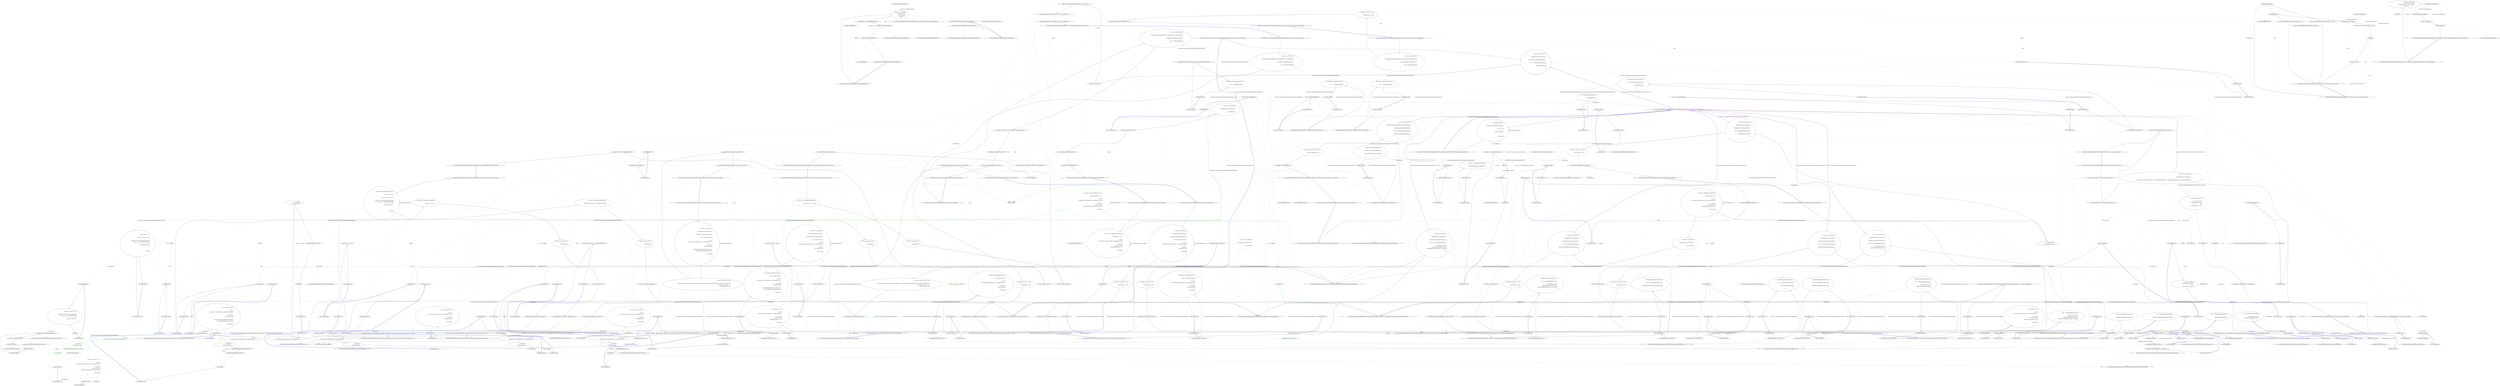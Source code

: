 digraph  {
n16 [label="Nancy.Hosting.NancyHttpRequestHandler", span=""];
n0 [cluster="Nancy.Hosting.NancyHttpRequestHandler.ProcessRequest(HttpContext)", label="Entry Nancy.Hosting.NancyHttpRequestHandler.ProcessRequest(HttpContext)", span="14-14"];
n1 [cluster="Nancy.Hosting.NancyHttpRequestHandler.ProcessRequest(HttpContext)", label="var engine = new NancyEngine(\r\n                CreateModuleLocator(),\r\n                new RouteResolver(),\r\n                application)", span="16-19"];
n2 [cluster="Nancy.Hosting.NancyHttpRequestHandler.ProcessRequest(HttpContext)", label="var wrappedContext = new HttpContextWrapper(context)", span="21-21"];
n6 [cluster="Nancy.NancyEngine.NancyEngine(Nancy.INancyModuleLocator, Nancy.Routing.IRouteResolver, Nancy.INancyApplication)", label="Entry Nancy.NancyEngine.NancyEngine(Nancy.INancyModuleLocator, Nancy.Routing.IRouteResolver, Nancy.INancyApplication)", span="20-20"];
n7 [cluster="Nancy.Hosting.NancyHttpRequestHandler.CreateModuleLocator()", label="Entry Nancy.Hosting.NancyHttpRequestHandler.CreateModuleLocator()", span="26-26"];
n8 [cluster="Nancy.Routing.RouteResolver.RouteResolver()", label="Entry Nancy.Routing.RouteResolver.RouteResolver()", span="10-10"];
n3 [cluster="Nancy.Hosting.NancyHttpRequestHandler.ProcessRequest(HttpContext)", label="var handler = new NancyHandler(engine)", span="22-22"];
n9 [cluster="HttpContextWrapper.cstr", label="Entry HttpContextWrapper.cstr", span=""];
n4 [cluster="Nancy.Hosting.NancyHttpRequestHandler.ProcessRequest(HttpContext)", label="handler.ProcessRequest(wrappedContext)", span="23-23"];
n10 [cluster="Nancy.Hosting.NancyHandler.NancyHandler(Nancy.INancyEngine)", label="Entry Nancy.Hosting.NancyHandler.NancyHandler(Nancy.INancyEngine)", span="9-9"];
n5 [cluster="Nancy.Hosting.NancyHttpRequestHandler.ProcessRequest(HttpContext)", label="Exit Nancy.Hosting.NancyHttpRequestHandler.ProcessRequest(HttpContext)", span="14-14"];
n11 [cluster="Unk.ProcessRequest", label="Entry Unk.ProcessRequest", span=""];
n12 [cluster="Nancy.Hosting.NancyHttpRequestHandler.CreateModuleLocator()", label="return new AppDomainModuleLocator(new DefaultModuleActivator());", span="28-28"];
n13 [cluster="Nancy.Hosting.NancyHttpRequestHandler.CreateModuleLocator()", label="Exit Nancy.Hosting.NancyHttpRequestHandler.CreateModuleLocator()", span="26-26"];
n14 [cluster="Nancy.AppDomainModuleLocator.AppDomainModuleLocator(Nancy.IModuleActivator)", label="Entry Nancy.AppDomainModuleLocator.AppDomainModuleLocator(Nancy.IModuleActivator)", span="18-18"];
n15 [cluster="Nancy.DefaultModuleActivator.DefaultModuleActivator()", label="Entry Nancy.DefaultModuleActivator.DefaultModuleActivator()", span="4-4"];
m0_305 [cluster="Nancy.Tests.Functional.Tests.ContentNegotiationFixture.Should_set_negotiated_status_code_to_response_when_set_as_integer()", file="ContentNegotiationFixture.cs", label="Entry Nancy.Tests.Functional.Tests.ContentNegotiationFixture.Should_set_negotiated_status_code_to_response_when_set_as_integer()", span="450-450"];
m0_306 [cluster="Nancy.Tests.Functional.Tests.ContentNegotiationFixture.Should_set_negotiated_status_code_to_response_when_set_as_integer()", file="ContentNegotiationFixture.cs", label="var browser = new Browser(with =>\r\n            {\r\n                with.ResponseProcessor<TestProcessor>();\r\n\r\n                with.Module(new ConfigurableNancyModule(x =>\r\n                {\r\n                    x.Get(''/'', CreateNegotiatedResponse(config =>\r\n                    {\r\n                        config.WithStatusCode(507);\r\n                    }));\r\n                }));\r\n            })", span="453-464"];
m0_307 [cluster="Nancy.Tests.Functional.Tests.ContentNegotiationFixture.Should_set_negotiated_status_code_to_response_when_set_as_integer()", file="ContentNegotiationFixture.cs", label="var response = browser.Get(''/'', with =>\r\n            {\r\n                with.Accept(''test/test'', 0.9m);\r\n            })", span="467-470"];
m0_308 [cluster="Nancy.Tests.Functional.Tests.ContentNegotiationFixture.Should_set_negotiated_status_code_to_response_when_set_as_integer()", file="ContentNegotiationFixture.cs", label="Assert.Equal(HttpStatusCode.InsufficientStorage, response.StatusCode)", span="473-473"];
m0_309 [cluster="Nancy.Tests.Functional.Tests.ContentNegotiationFixture.Should_set_negotiated_status_code_to_response_when_set_as_integer()", file="ContentNegotiationFixture.cs", label="Exit Nancy.Tests.Functional.Tests.ContentNegotiationFixture.Should_set_negotiated_status_code_to_response_when_set_as_integer()", span="450-450"];
m0_168 [cluster="string.Contains(string)", file="ContentNegotiationFixture.cs", label="Entry string.Contains(string)", span="0-0"];
m0_351 [cluster="Unk.Same", file="ContentNegotiationFixture.cs", label="Entry Unk.Same", span=""];
m0_8 [cluster="Nancy.Testing.Browser.Get(string, System.Action<Nancy.Testing.BrowserContext>)", file="ContentNegotiationFixture.cs", label="Entry Nancy.Testing.Browser.Get(string, System.Action<Nancy.Testing.BrowserContext>)", span="59-59"];
m0_399 [cluster="string.StartsWith(string)", file="ContentNegotiationFixture.cs", label="Entry string.StartsWith(string)", span="0-0"];
m0_120 [cluster="Unk.WithStatusDescription", file="ContentNegotiationFixture.cs", label="Entry Unk.WithStatusDescription", span=""];
m0_9 [cluster="Unk.Equal", file="ContentNegotiationFixture.cs", label="Entry Unk.Equal", span=""];
m0_95 [cluster="Nancy.Responses.Negotiation.NegotiationContext.NegotiationContext()", file="ContentNegotiationFixture.cs", label="Entry Nancy.Responses.Negotiation.NegotiationContext.NegotiationContext()", span="15-15"];
m0_284 [cluster="Nancy.Testing.ConfigurableBootstrapper.ConfigurableBootstrapperConfigurator.ResponseProcessors(params System.Type[])", file="ContentNegotiationFixture.cs", label="Entry Nancy.Testing.ConfigurableBootstrapper.ConfigurableBootstrapperConfigurator.ResponseProcessors(params System.Type[])", span="1225-1225"];
m0_97 [cluster="Nancy.Responses.Negotiation.Negotiator.WithHeader(string, string)", file="ContentNegotiationFixture.cs", label="Entry Nancy.Responses.Negotiation.Negotiator.WithHeader(string, string)", span="45-45"];
m0_226 [cluster="Nancy.Tests.Functional.Tests.ContentNegotiationFixture.CreateNegotiatedResponse(System.Action<Nancy.Responses.Negotiation.Negotiator>)", file="ContentNegotiationFixture.cs", label="Entry Nancy.Tests.Functional.Tests.ContentNegotiationFixture.CreateNegotiatedResponse(System.Action<Nancy.Responses.Negotiation.Negotiator>)", span="621-621"];
m0_441 [cluster="Nancy.Tests.Functional.Tests.ContentNegotiationFixture.CreateNegotiatedResponse(System.Action<Nancy.Responses.Negotiation.Negotiator>)", file="ContentNegotiationFixture.cs", label="return (parameters, module) =>\r\n                {\r\n                    var negotiator = new Negotiator(module.Context);\r\n\r\n                    if (action != null)\r\n                    {\r\n                        action.Invoke(negotiator);\r\n                    }\r\n\r\n                    return negotiator;\r\n                };", span="623-633"];
m0_442 [cluster="Nancy.Tests.Functional.Tests.ContentNegotiationFixture.CreateNegotiatedResponse(System.Action<Nancy.Responses.Negotiation.Negotiator>)", file="ContentNegotiationFixture.cs", label="Exit Nancy.Tests.Functional.Tests.ContentNegotiationFixture.CreateNegotiatedResponse(System.Action<Nancy.Responses.Negotiation.Negotiator>)", span="621-621"];
m0_162 [cluster="Nancy.Tests.Functional.Tests.ContentNegotiationFixture.Should_boost_html_priority_if_set_to_the_same_priority_as_others()", file="ContentNegotiationFixture.cs", label="Entry Nancy.Tests.Functional.Tests.ContentNegotiationFixture.Should_boost_html_priority_if_set_to_the_same_priority_as_others()", span="246-246"];
m0_163 [cluster="Nancy.Tests.Functional.Tests.ContentNegotiationFixture.Should_boost_html_priority_if_set_to_the_same_priority_as_others()", file="ContentNegotiationFixture.cs", label="var browser = new Browser(with =>\r\n            {\r\n                with.ResponseProcessor<TestProcessor>();\r\n\r\n                with.Module(new ConfigurableNancyModule(x =>\r\n                {\r\n                    x.Get(''/'', (parameters, module) =>\r\n                    {\r\n                        var context =\r\n                            new NancyContext { NegotiationContext = new NegotiationContext() };\r\n\r\n                        var negotiator =\r\n                            new Negotiator(context);\r\n\r\n                        negotiator.WithAllowedMediaRange(''application/xml'');\r\n                        negotiator.WithAllowedMediaRange(''text/html'');\r\n\r\n                        return negotiator;\r\n                    });\r\n                }));\r\n            })", span="249-269"];
m0_164 [cluster="Nancy.Tests.Functional.Tests.ContentNegotiationFixture.Should_boost_html_priority_if_set_to_the_same_priority_as_others()", file="ContentNegotiationFixture.cs", label="var response = browser.Get(''/'', with =>\r\n            {\r\n                with.Header(''User-Agent'', ''Mozilla/5.0 (Windows; U; Windows NT 5.1; ru-RU) AppleWebKit/533.19.4 (KHTML, like Gecko) Version/5.0.3 Safari/533.19.4'');\r\n                with.Accept(''application/xml'', 0.9m);\r\n                with.Accept(''text/html'', 0.9m);\r\n            })", span="272-277"];
m0_165 [cluster="Nancy.Tests.Functional.Tests.ContentNegotiationFixture.Should_boost_html_priority_if_set_to_the_same_priority_as_others()", file="ContentNegotiationFixture.cs", label="Assert.Equal(HttpStatusCode.OK, response.StatusCode)", span="280-280"];
m0_166 [cluster="Nancy.Tests.Functional.Tests.ContentNegotiationFixture.Should_boost_html_priority_if_set_to_the_same_priority_as_others()", file="ContentNegotiationFixture.cs", label="Assert.True(response.Body.AsString().Contains(''text/html''), ''Media type mismatch'')", span="281-281"];
m0_167 [cluster="Nancy.Tests.Functional.Tests.ContentNegotiationFixture.Should_boost_html_priority_if_set_to_the_same_priority_as_others()", file="ContentNegotiationFixture.cs", label="Exit Nancy.Tests.Functional.Tests.ContentNegotiationFixture.Should_boost_html_priority_if_set_to_the_same_priority_as_others()", span="246-246"];
m0_191 [cluster="Nancy.Tests.Functional.Tests.ContentNegotiationFixture.Should_override_with_extension()", file="ContentNegotiationFixture.cs", label="Entry Nancy.Tests.Functional.Tests.ContentNegotiationFixture.Should_override_with_extension()", span="285-285"];
m0_192 [cluster="Nancy.Tests.Functional.Tests.ContentNegotiationFixture.Should_override_with_extension()", file="ContentNegotiationFixture.cs", label="var browser = new Browser(with =>\r\n            {\r\n                with.ResponseProcessor<TestProcessor>();\r\n\r\n                with.Module(new ConfigurableNancyModule(x =>\r\n                {\r\n                    x.Get(''/test'', (parameters, module) =>\r\n                    {\r\n                        var context =\r\n                            new NancyContext { NegotiationContext = new NegotiationContext() };\r\n\r\n                        var negotiator =\r\n                            new Negotiator(context);\r\n\r\n                        return negotiator;\r\n                    });\r\n                }));\r\n            })", span="288-305"];
m0_193 [cluster="Nancy.Tests.Functional.Tests.ContentNegotiationFixture.Should_override_with_extension()", file="ContentNegotiationFixture.cs", label="var response = browser.Get(''/test.foo'', with =>\r\n            {\r\n                with.Header(''User-Agent'', ''Mozilla/5.0 (Windows; U; Windows NT 5.1; ru-RU) AppleWebKit/533.19.4 (KHTML, like Gecko) Version/5.0.3 Safari/533.19.4'');\r\n                with.Accept(''application/xml'', 0.9m);\r\n                with.Accept(''text/html'', 0.9m);\r\n            })", span="308-313"];
m0_194 [cluster="Nancy.Tests.Functional.Tests.ContentNegotiationFixture.Should_override_with_extension()", file="ContentNegotiationFixture.cs", label="Assert.Equal(HttpStatusCode.OK, response.StatusCode)", span="316-316"];
m0_195 [cluster="Nancy.Tests.Functional.Tests.ContentNegotiationFixture.Should_override_with_extension()", file="ContentNegotiationFixture.cs", label="Assert.True(response.Body.AsString().Contains(''foo/bar''), ''Media type mismatch'')", span="317-317"];
m0_196 [cluster="Nancy.Tests.Functional.Tests.ContentNegotiationFixture.Should_override_with_extension()", file="ContentNegotiationFixture.cs", label="Exit Nancy.Tests.Functional.Tests.ContentNegotiationFixture.Should_override_with_extension()", span="285-285"];
m0_291 [cluster="Nancy.Tests.Functional.Tests.ContentNegotiationFixture.Should_add_link_header_for_matching_response_processors()", file="ContentNegotiationFixture.cs", label="Entry Nancy.Tests.Functional.Tests.ContentNegotiationFixture.Should_add_link_header_for_matching_response_processors()", span="427-427"];
m0_292 [cluster="Nancy.Tests.Functional.Tests.ContentNegotiationFixture.Should_add_link_header_for_matching_response_processors()", file="ContentNegotiationFixture.cs", label="var browser = new Browser(with =>\r\n            {\r\n                with.ResponseProcessors(typeof(XmlProcessor), typeof(JsonProcessor), typeof(TestProcessor));\r\n\r\n                with.Module(new ConfigurableNancyModule(x =>\r\n                {\r\n                    x.Get(''/'', CreateNegotiatedResponse());\r\n                }));\r\n            })", span="430-438"];
m0_293 [cluster="Nancy.Tests.Functional.Tests.ContentNegotiationFixture.Should_add_link_header_for_matching_response_processors()", file="ContentNegotiationFixture.cs", label="var response = browser.Get(''/'')", span="441-441"];
m0_294 [cluster="Nancy.Tests.Functional.Tests.ContentNegotiationFixture.Should_add_link_header_for_matching_response_processors()", file="ContentNegotiationFixture.cs", label="Assert.True(response.Headers[''Link''].Contains(@''</.foo>; rel=''''foo/bar''''''))", span="444-444"];
m0_295 [cluster="Nancy.Tests.Functional.Tests.ContentNegotiationFixture.Should_add_link_header_for_matching_response_processors()", file="ContentNegotiationFixture.cs", label="Assert.True(response.Headers[''Link''].Contains(@''</.json>; rel=''''application/json''''''))", span="445-445"];
m0_296 [cluster="Nancy.Tests.Functional.Tests.ContentNegotiationFixture.Should_add_link_header_for_matching_response_processors()", file="ContentNegotiationFixture.cs", label="Assert.True(response.Headers[''Link''].Contains(@''</.xml>; rel=''''application/xml''''''))", span="446-446"];
m0_297 [cluster="Nancy.Tests.Functional.Tests.ContentNegotiationFixture.Should_add_link_header_for_matching_response_processors()", file="ContentNegotiationFixture.cs", label="Exit Nancy.Tests.Functional.Tests.ContentNegotiationFixture.Should_add_link_header_for_matching_response_processors()", span="427-427"];
m0_233 [cluster="Nancy.Tests.Functional.Tests.ContentNegotiationFixture.Should_return_that_contains_default_model_when_no_media_range_specific_model_was_declared()", file="ContentNegotiationFixture.cs", label="Entry Nancy.Tests.Functional.Tests.ContentNegotiationFixture.Should_return_that_contains_default_model_when_no_media_range_specific_model_was_declared()", span="348-348"];
m0_234 [cluster="Nancy.Tests.Functional.Tests.ContentNegotiationFixture.Should_return_that_contains_default_model_when_no_media_range_specific_model_was_declared()", file="ContentNegotiationFixture.cs", label="var browser = new Browser(with =>\r\n            {\r\n                with.ResponseProcessor<ModelProcessor>();\r\n\r\n                with.Module(new ConfigurableNancyModule(x =>\r\n                {\r\n                    x.Get(''/'', CreateNegotiatedResponse(config =>\r\n                    {\r\n                        config.WithModel(''the model'');\r\n                        config.WithAllowedMediaRange(''test/test'');\r\n                    }));\r\n                }));\r\n            })", span="351-363"];
m0_235 [cluster="Nancy.Tests.Functional.Tests.ContentNegotiationFixture.Should_return_that_contains_default_model_when_no_media_range_specific_model_was_declared()", file="ContentNegotiationFixture.cs", label="var response = browser.Get(''/'', with =>\r\n            {\r\n                with.Accept(''test/test'', 0.9m);\r\n            })", span="366-369"];
m0_236 [cluster="Nancy.Tests.Functional.Tests.ContentNegotiationFixture.Should_return_that_contains_default_model_when_no_media_range_specific_model_was_declared()", file="ContentNegotiationFixture.cs", label="Assert.Equal(''the model'', response.Body.AsString())", span="372-372"];
m0_237 [cluster="Nancy.Tests.Functional.Tests.ContentNegotiationFixture.Should_return_that_contains_default_model_when_no_media_range_specific_model_was_declared()", file="ContentNegotiationFixture.cs", label="Exit Nancy.Tests.Functional.Tests.ContentNegotiationFixture.Should_return_that_contains_default_model_when_no_media_range_specific_model_was_declared()", span="348-348"];
m0_393 [cluster="Nancy.Tests.Functional.Tests.ContentNegotiationFixture.Should_use_next_processor_if_processor_returns_null()", file="ContentNegotiationFixture.cs", label="Entry Nancy.Tests.Functional.Tests.ContentNegotiationFixture.Should_use_next_processor_if_processor_returns_null()", span="558-558"];
m0_394 [cluster="Nancy.Tests.Functional.Tests.ContentNegotiationFixture.Should_use_next_processor_if_processor_returns_null()", file="ContentNegotiationFixture.cs", label="var browser = new Browser(with =>\r\n                {\r\n                with.ResponseProcessors(typeof(NullProcessor), typeof(TestProcessor));\r\n\r\n                with.Module(new ConfigurableNancyModule(x =>\r\n                {\r\n                    x.Get(''/test'', CreateNegotiatedResponse(config =>\r\n                    {\r\n                        config.WithAllowedMediaRange(''application/xml'');\r\n                    }));\r\n                }));\r\n            })", span="561-572"];
m0_395 [cluster="Nancy.Tests.Functional.Tests.ContentNegotiationFixture.Should_use_next_processor_if_processor_returns_null()", file="ContentNegotiationFixture.cs", label="var response = browser.Get(''/test'', with =>\r\n            {\r\n                with.Accept(''application/xml'', 0.9m);\r\n            })", span="575-578"];
m0_396 [cluster="Nancy.Tests.Functional.Tests.ContentNegotiationFixture.Should_use_next_processor_if_processor_returns_null()", file="ContentNegotiationFixture.cs", label="var bodyResult = response.Body.AsString()", span="581-581"];
m0_397 [cluster="Nancy.Tests.Functional.Tests.ContentNegotiationFixture.Should_use_next_processor_if_processor_returns_null()", file="ContentNegotiationFixture.cs", label="Assert.True(bodyResult.StartsWith(''application/xml''), string.Format(''Body should have started with 'application/xml' but was actually '{0}''', bodyResult))", span="582-582"];
m0_398 [cluster="Nancy.Tests.Functional.Tests.ContentNegotiationFixture.Should_use_next_processor_if_processor_returns_null()", file="ContentNegotiationFixture.cs", label="Exit Nancy.Tests.Functional.Tests.ContentNegotiationFixture.Should_use_next_processor_if_processor_returns_null()", span="558-558"];
m0_400 [cluster="string.Format(string, object)", file="ContentNegotiationFixture.cs", label="Entry string.Format(string, object)", span="0-0"];
m0_386 [cluster="Nancy.Responses.Negotiation.Negotiator.WithView(string)", file="ContentNegotiationFixture.cs", label="Entry Nancy.Responses.Negotiation.Negotiator.WithView(string)", span="148-148"];
m0_20 [cluster="Nancy.Testing.ConfigurableBootstrapper.ConfigurableBootstrapperConfigurator.Module(Nancy.INancyModule)", file="ContentNegotiationFixture.cs", label="Entry Nancy.Testing.ConfigurableBootstrapper.ConfigurableBootstrapperConfigurator.Module(Nancy.INancyModule)", span="817-817"];
m0_437 [cluster="Nancy.Testing.ConfigurableBootstrapper.ConfigurableBootstrapperConfigurator.Module<T>()", file="ContentNegotiationFixture.cs", label="Entry Nancy.Testing.ConfigurableBootstrapper.ConfigurableBootstrapperConfigurator.Module<T>()", span="807-807"];
m0_339 [cluster="Nancy.Responses.Negotiation.Negotiator.WithStatusCode(Nancy.HttpStatusCode)", file="ContentNegotiationFixture.cs", label="Entry Nancy.Responses.Negotiation.Negotiator.WithStatusCode(Nancy.HttpStatusCode)", span="202-202"];
m0_429 [cluster="Nancy.Tests.Functional.Tests.ContentNegotiationFixture.Should_not_try_and_serve_view_with_invalid_name()", file="ContentNegotiationFixture.cs", label="Entry Nancy.Tests.Functional.Tests.ContentNegotiationFixture.Should_not_try_and_serve_view_with_invalid_name()", span="612-612"];
m0_430 [cluster="Nancy.Tests.Functional.Tests.ContentNegotiationFixture.Should_not_try_and_serve_view_with_invalid_name()", file="ContentNegotiationFixture.cs", label="var browser = new Browser(with => with.Module<NegotiationModule>())", span="614-614"];
m0_431 [cluster="Nancy.Tests.Functional.Tests.ContentNegotiationFixture.Should_not_try_and_serve_view_with_invalid_name()", file="ContentNegotiationFixture.cs", label="var result = Record.Exception(() => browser.Get(''/invalid-view-name''))", span="616-616"];
m0_432 [cluster="Nancy.Tests.Functional.Tests.ContentNegotiationFixture.Should_not_try_and_serve_view_with_invalid_name()", file="ContentNegotiationFixture.cs", label="Assert.True(result.ToString().Contains(''Unable to locate view''))", span="618-618"];
m0_433 [cluster="Nancy.Tests.Functional.Tests.ContentNegotiationFixture.Should_not_try_and_serve_view_with_invalid_name()", file="ContentNegotiationFixture.cs", label="Exit Nancy.Tests.Functional.Tests.ContentNegotiationFixture.Should_not_try_and_serve_view_with_invalid_name()", span="612-612"];
m0_6 [cluster="Nancy.Testing.ConfigurableNancyModule.ConfigurableNancyModule(System.Action<Nancy.Testing.ConfigurableNancyModule.ConfigurableNancyModuleConfigurator>)", file="ContentNegotiationFixture.cs", label="Entry Nancy.Testing.ConfigurableNancyModule.ConfigurableNancyModule(System.Action<Nancy.Testing.ConfigurableNancyModule.ConfigurableNancyModuleConfigurator>)", span="20-20"];
m0_190 [cluster="Nancy.Testing.BrowserContext.Accept(Nancy.Responses.Negotiation.MediaRange, decimal)", file="ContentNegotiationFixture.cs", label="Entry Nancy.Testing.BrowserContext.Accept(Nancy.Responses.Negotiation.MediaRange, decimal)", span="177-177"];
m0_27 [cluster="Nancy.Testing.BrowserResponseBodyWrapper.AsString()", file="ContentNegotiationFixture.cs", label="Entry Nancy.Testing.BrowserResponseBodyWrapper.AsString()", span="30-30"];
m0_145 [cluster="Nancy.Tests.Functional.Tests.ContentNegotiationFixture.Should_apply_default_accept_when_no_accept_header_sent()", file="ContentNegotiationFixture.cs", label="Entry Nancy.Tests.Functional.Tests.ContentNegotiationFixture.Should_apply_default_accept_when_no_accept_header_sent()", span="216-216"];
m0_146 [cluster="Nancy.Tests.Functional.Tests.ContentNegotiationFixture.Should_apply_default_accept_when_no_accept_header_sent()", file="ContentNegotiationFixture.cs", label="var browser = new Browser(with =>\r\n            {\r\n                with.ResponseProcessor<TestProcessor>();\r\n\r\n                with.Module(new ConfigurableNancyModule(x =>\r\n                {\r\n                    x.Get(''/'', (parameters, module) =>\r\n                    {\r\n                        var context =\r\n                            new NancyContext { NegotiationContext = new NegotiationContext() };\r\n\r\n                        var negotiator =\r\n                            new Negotiator(context);\r\n\r\n                        return negotiator;\r\n                    });\r\n                }));\r\n            })", span="219-236"];
m0_147 [cluster="Nancy.Tests.Functional.Tests.ContentNegotiationFixture.Should_apply_default_accept_when_no_accept_header_sent()", file="ContentNegotiationFixture.cs", label="var response = browser.Get(''/'')", span="239-239"];
m0_148 [cluster="Nancy.Tests.Functional.Tests.ContentNegotiationFixture.Should_apply_default_accept_when_no_accept_header_sent()", file="ContentNegotiationFixture.cs", label="Assert.Equal(HttpStatusCode.OK, response.StatusCode)", span="242-242"];
m0_149 [cluster="Nancy.Tests.Functional.Tests.ContentNegotiationFixture.Should_apply_default_accept_when_no_accept_header_sent()", file="ContentNegotiationFixture.cs", label="Exit Nancy.Tests.Functional.Tests.ContentNegotiationFixture.Should_apply_default_accept_when_no_accept_header_sent()", span="216-216"];
m0_366 [cluster="Nancy.Tests.Functional.Tests.ContentNegotiationFixture.Should_throw_exception_if_view_location_fails()", file="ContentNegotiationFixture.cs", label="Entry Nancy.Tests.Functional.Tests.ContentNegotiationFixture.Should_throw_exception_if_view_location_fails()", span="534-534"];
m0_367 [cluster="Nancy.Tests.Functional.Tests.ContentNegotiationFixture.Should_throw_exception_if_view_location_fails()", file="ContentNegotiationFixture.cs", label="var browser = new Browser(with =>\r\n            {\r\n                with.ResponseProcessor<ViewProcessor>();\r\n\r\n                with.Module(new ConfigurableNancyModule(x => x.Get(''/FakeModuleInvalidViewName'', CreateNegotiatedResponse(neg => neg.WithView(''blahblahblah'')))));\r\n            })", span="536-541"];
m0_368 [cluster="Nancy.Tests.Functional.Tests.ContentNegotiationFixture.Should_throw_exception_if_view_location_fails()", file="ContentNegotiationFixture.cs", label="var result = Record.Exception(() =>\r\n                {\r\n                    var response = browser.Get(\r\n                        ''/FakeModuleInvalidViewName'',\r\n                        with =>\r\n                            { with.Accept(''text/html'', 1.0m); });\r\n                })", span="544-550"];
m0_369 [cluster="Nancy.Tests.Functional.Tests.ContentNegotiationFixture.Should_throw_exception_if_view_location_fails()", file="ContentNegotiationFixture.cs", label="Assert.NotNull(result)", span="553-553"];
m0_370 [cluster="Nancy.Tests.Functional.Tests.ContentNegotiationFixture.Should_throw_exception_if_view_location_fails()", file="ContentNegotiationFixture.cs", label="Assert.Contains(''Unable to locate view'', result.ToString())", span="554-554"];
m0_371 [cluster="Nancy.Tests.Functional.Tests.ContentNegotiationFixture.Should_throw_exception_if_view_location_fails()", file="ContentNegotiationFixture.cs", label="Exit Nancy.Tests.Functional.Tests.ContentNegotiationFixture.Should_throw_exception_if_view_location_fails()", span="534-534"];
m0_320 [cluster="Nancy.Responses.Negotiation.Negotiator.WithStatusCode(int)", file="ContentNegotiationFixture.cs", label="Entry Nancy.Responses.Negotiation.Negotiator.WithStatusCode(int)", span="190-190"];
m0_0 [cluster="Nancy.Tests.Functional.Tests.ContentNegotiationFixture.Should_return_int_value_from_get_route_as_response_with_status_code_set_to_value()", file="ContentNegotiationFixture.cs", label="Entry Nancy.Tests.Functional.Tests.ContentNegotiationFixture.Should_return_int_value_from_get_route_as_response_with_status_code_set_to_value()", span="18-18"];
m0_2 [cluster="Nancy.Tests.Functional.Tests.ContentNegotiationFixture.Should_return_int_value_from_get_route_as_response_with_status_code_set_to_value()", file="ContentNegotiationFixture.cs", label="var browser = new Browser(with =>\r\n            {\r\n                with.Module(module);\r\n            })", span="26-29"];
m0_3 [cluster="Nancy.Tests.Functional.Tests.ContentNegotiationFixture.Should_return_int_value_from_get_route_as_response_with_status_code_set_to_value()", file="ContentNegotiationFixture.cs", label="var response = browser.Get(''/int'')", span="32-32"];
m0_4 [cluster="Nancy.Tests.Functional.Tests.ContentNegotiationFixture.Should_return_int_value_from_get_route_as_response_with_status_code_set_to_value()", file="ContentNegotiationFixture.cs", label="Assert.Equal((HttpStatusCode)200, response.StatusCode)", span="35-35"];
m0_1 [cluster="Nancy.Tests.Functional.Tests.ContentNegotiationFixture.Should_return_int_value_from_get_route_as_response_with_status_code_set_to_value()", file="ContentNegotiationFixture.cs", label="var module = new ConfigurableNancyModule(with =>\r\n            {\r\n                with.Get(''/int'', (x,m) => 200);\r\n            })", span="21-24"];
m0_5 [cluster="Nancy.Tests.Functional.Tests.ContentNegotiationFixture.Should_return_int_value_from_get_route_as_response_with_status_code_set_to_value()", file="ContentNegotiationFixture.cs", label="Exit Nancy.Tests.Functional.Tests.ContentNegotiationFixture.Should_return_int_value_from_get_route_as_response_with_status_code_set_to_value()", span="18-18"];
m0_449 [cluster="System.Action<T>.Invoke(T)", file="ContentNegotiationFixture.cs", label="Entry System.Action<T>.Invoke(T)", span="0-0"];
m0_324 [cluster="Nancy.Tests.Functional.Tests.ContentNegotiationFixture.Should_set_negotiated_status_code_to_response_when_set_as_httpstatuscode()", file="ContentNegotiationFixture.cs", label="Entry Nancy.Tests.Functional.Tests.ContentNegotiationFixture.Should_set_negotiated_status_code_to_response_when_set_as_httpstatuscode()", span="477-477"];
m0_325 [cluster="Nancy.Tests.Functional.Tests.ContentNegotiationFixture.Should_set_negotiated_status_code_to_response_when_set_as_httpstatuscode()", file="ContentNegotiationFixture.cs", label="var browser = new Browser(with =>\r\n            {\r\n                with.ResponseProcessor<TestProcessor>();\r\n\r\n                with.Module(new ConfigurableNancyModule(x =>\r\n                {\r\n                    x.Get(''/'', CreateNegotiatedResponse(config =>\r\n                    {\r\n                        config.WithStatusCode(HttpStatusCode.InsufficientStorage);\r\n                    }));\r\n                }));\r\n            })", span="480-491"];
m0_326 [cluster="Nancy.Tests.Functional.Tests.ContentNegotiationFixture.Should_set_negotiated_status_code_to_response_when_set_as_httpstatuscode()", file="ContentNegotiationFixture.cs", label="var response = browser.Get(''/'', with =>\r\n            {\r\n                with.Accept(''test/test'', 0.9m);\r\n            })", span="494-497"];
m0_327 [cluster="Nancy.Tests.Functional.Tests.ContentNegotiationFixture.Should_set_negotiated_status_code_to_response_when_set_as_httpstatuscode()", file="ContentNegotiationFixture.cs", label="Assert.Equal(HttpStatusCode.InsufficientStorage, response.StatusCode)", span="500-500"];
m0_328 [cluster="Nancy.Tests.Functional.Tests.ContentNegotiationFixture.Should_set_negotiated_status_code_to_response_when_set_as_httpstatuscode()", file="ContentNegotiationFixture.cs", label="Exit Nancy.Tests.Functional.Tests.ContentNegotiationFixture.Should_set_negotiated_status_code_to_response_when_set_as_httpstatuscode()", span="477-477"];
m0_374 [cluster="Unk.ToString", file="ContentNegotiationFixture.cs", label="Entry Unk.ToString", span=""];
m0_71 [cluster="System.IO.StreamWriter.StreamWriter(System.IO.Stream)", file="ContentNegotiationFixture.cs", label="Entry System.IO.StreamWriter.StreamWriter(System.IO.Stream)", span="0-0"];
m0_373 [cluster="Unk.NotNull", file="ContentNegotiationFixture.cs", label="Entry Unk.NotNull", span=""];
m0_7 [cluster="Nancy.Testing.Browser.Browser(System.Action<Nancy.Testing.ConfigurableBootstrapper.ConfigurableBootstrapperConfigurator>)", file="ContentNegotiationFixture.cs", label="Entry Nancy.Testing.Browser.Browser(System.Action<Nancy.Testing.ConfigurableBootstrapper.ConfigurableBootstrapperConfigurator>)", span="26-26"];
m0_140 [cluster="Nancy.Responses.Negotiation.Negotiator.WithContentType(string)", file="ContentNegotiationFixture.cs", label="Entry Nancy.Responses.Negotiation.Negotiator.WithContentType(string)", span="56-56"];
m0_52 [cluster="Nancy.Tests.Functional.Tests.ContentNegotiationFixture.Should_return_action_value_as_response_with_content_set_as_value()", file="ContentNegotiationFixture.cs", label="Entry Nancy.Tests.Functional.Tests.ContentNegotiationFixture.Should_return_action_value_as_response_with_content_set_as_value()", span="81-81"];
m0_54 [cluster="Nancy.Tests.Functional.Tests.ContentNegotiationFixture.Should_return_action_value_as_response_with_content_set_as_value()", file="ContentNegotiationFixture.cs", label="var browser = new Browser(with =>\r\n            {\r\n                with.Module(module);\r\n            })", span="101-104"];
m0_55 [cluster="Nancy.Tests.Functional.Tests.ContentNegotiationFixture.Should_return_action_value_as_response_with_content_set_as_value()", file="ContentNegotiationFixture.cs", label="var response = browser.Get(''/action'')", span="107-107"];
m0_56 [cluster="Nancy.Tests.Functional.Tests.ContentNegotiationFixture.Should_return_action_value_as_response_with_content_set_as_value()", file="ContentNegotiationFixture.cs", label="Assert.Equal(''Hiya Nancy!'', response.Body.AsString())", span="110-110"];
m0_53 [cluster="Nancy.Tests.Functional.Tests.ContentNegotiationFixture.Should_return_action_value_as_response_with_content_set_as_value()", file="ContentNegotiationFixture.cs", label="var module = new ConfigurableNancyModule(with =>\r\n            {\r\n                with.Get(''/action'', (x, m) =>\r\n                {\r\n                    Action<Stream> result = stream =>\r\n                    {\r\n                        var wrapper = new UnclosableStreamWrapper(stream);\r\n                        using (var writer = new StreamWriter(wrapper))\r\n                        {\r\n                            writer.Write(''Hiya Nancy!'');\r\n                        }\r\n                    };\r\n\r\n                    return result;\r\n                });\r\n            })", span="84-99"];
m0_57 [cluster="Nancy.Tests.Functional.Tests.ContentNegotiationFixture.Should_return_action_value_as_response_with_content_set_as_value()", file="ContentNegotiationFixture.cs", label="Exit Nancy.Tests.Functional.Tests.ContentNegotiationFixture.Should_return_action_value_as_response_with_content_set_as_value()", span="81-81"];
m0_183 [cluster="Nancy.Responses.Negotiation.Negotiator.WithAllowedMediaRange(Nancy.Responses.Negotiation.MediaRange)", file="ContentNegotiationFixture.cs", label="Entry Nancy.Responses.Negotiation.Negotiator.WithAllowedMediaRange(Nancy.Responses.Negotiation.MediaRange)", span="113-113"];
m0_214 [cluster="Nancy.Tests.Functional.Tests.ContentNegotiationFixture.Should_response_with_notacceptable_when_route_does_not_allow_any_of_the_accepted_formats()", file="ContentNegotiationFixture.cs", label="Entry Nancy.Tests.Functional.Tests.ContentNegotiationFixture.Should_response_with_notacceptable_when_route_does_not_allow_any_of_the_accepted_formats()", span="321-321"];
m0_215 [cluster="Nancy.Tests.Functional.Tests.ContentNegotiationFixture.Should_response_with_notacceptable_when_route_does_not_allow_any_of_the_accepted_formats()", file="ContentNegotiationFixture.cs", label="var browser = new Browser(with =>\r\n            {\r\n                with.ResponseProcessor<TestProcessor>();\r\n\r\n                with.Module(new ConfigurableNancyModule(x =>\r\n                {\r\n                    x.Get(''/test'', CreateNegotiatedResponse(config =>\r\n                    {\r\n                        config.WithAllowedMediaRange(''application/xml'');\r\n                    }));\r\n                }));\r\n            })", span="324-335"];
m0_216 [cluster="Nancy.Tests.Functional.Tests.ContentNegotiationFixture.Should_response_with_notacceptable_when_route_does_not_allow_any_of_the_accepted_formats()", file="ContentNegotiationFixture.cs", label="var response = browser.Get(''/test'', with =>\r\n            {\r\n                with.Accept(''foo/bar'', 0.9m);\r\n            })", span="338-341"];
m0_217 [cluster="Nancy.Tests.Functional.Tests.ContentNegotiationFixture.Should_response_with_notacceptable_when_route_does_not_allow_any_of_the_accepted_formats()", file="ContentNegotiationFixture.cs", label="Assert.Equal(HttpStatusCode.NotAcceptable, response.StatusCode)", span="344-344"];
m0_218 [cluster="Nancy.Tests.Functional.Tests.ContentNegotiationFixture.Should_response_with_notacceptable_when_route_does_not_allow_any_of_the_accepted_formats()", file="ContentNegotiationFixture.cs", label="Exit Nancy.Tests.Functional.Tests.ContentNegotiationFixture.Should_response_with_notacceptable_when_route_does_not_allow_any_of_the_accepted_formats()", span="321-321"];
m0_37 [cluster="Nancy.Tests.Functional.Tests.ContentNegotiationFixture.Should_return_httpstatuscode_value_from_get_route_as_response_with_content_set_as_value()", file="ContentNegotiationFixture.cs", label="Entry Nancy.Tests.Functional.Tests.ContentNegotiationFixture.Should_return_httpstatuscode_value_from_get_route_as_response_with_content_set_as_value()", span="60-60"];
m0_39 [cluster="Nancy.Tests.Functional.Tests.ContentNegotiationFixture.Should_return_httpstatuscode_value_from_get_route_as_response_with_content_set_as_value()", file="ContentNegotiationFixture.cs", label="var browser = new Browser(with =>\r\n            {\r\n                with.Module(module);\r\n            })", span="68-71"];
m0_40 [cluster="Nancy.Tests.Functional.Tests.ContentNegotiationFixture.Should_return_httpstatuscode_value_from_get_route_as_response_with_content_set_as_value()", file="ContentNegotiationFixture.cs", label="var response = browser.Get(''/httpstatuscode'')", span="74-74"];
m0_41 [cluster="Nancy.Tests.Functional.Tests.ContentNegotiationFixture.Should_return_httpstatuscode_value_from_get_route_as_response_with_content_set_as_value()", file="ContentNegotiationFixture.cs", label="Assert.Equal(HttpStatusCode.Accepted, response.StatusCode)", span="77-77"];
m0_38 [cluster="Nancy.Tests.Functional.Tests.ContentNegotiationFixture.Should_return_httpstatuscode_value_from_get_route_as_response_with_content_set_as_value()", file="ContentNegotiationFixture.cs", label="var module = new ConfigurableNancyModule(with =>\r\n            {\r\n                with.Get(''/httpstatuscode'', (x, m) => HttpStatusCode.Accepted);\r\n            })", span="63-66"];
m0_42 [cluster="Nancy.Tests.Functional.Tests.ContentNegotiationFixture.Should_return_httpstatuscode_value_from_get_route_as_response_with_content_set_as_value()", file="ContentNegotiationFixture.cs", label="Exit Nancy.Tests.Functional.Tests.ContentNegotiationFixture.Should_return_httpstatuscode_value_from_get_route_as_response_with_content_set_as_value()", span="60-60"];
m0_109 [cluster="ConfigurableNancyModule.cstr", file="ContentNegotiationFixture.cs", label="Entry ConfigurableNancyModule.cstr", span=""];
m0_94 [cluster="Nancy.NancyContext.NancyContext()", file="ContentNegotiationFixture.cs", label="Entry Nancy.NancyContext.NancyContext()", span="25-25"];
m0_83 [cluster="System.Collections.Generic.IDictionary<TKey, TValue>.ContainsKey(TKey)", file="ContentNegotiationFixture.cs", label="Entry System.Collections.Generic.IDictionary<TKey, TValue>.ContainsKey(TKey)", span="0-0"];
m0_350 [cluster="System.Collections.Generic.IEnumerable<TSource>.First<TSource>()", file="ContentNegotiationFixture.cs", label="Entry System.Collections.Generic.IEnumerable<TSource>.First<TSource>()", span="0-0"];
m0_65 [cluster="lambda expression", file="ContentNegotiationFixture.cs", label="Entry lambda expression", span="88-95"];
m0_111 [cluster="lambda expression", color=green, community=1, file="ContentNegotiationFixture.cs", label="-1: with.Get(''/customStatus'', (x, m) =>\r\n                {\r\n                    var context =\r\n                        new NancyContext { NegotiationContext = new NegotiationContext() };\r\n\r\n                    var negotiator =\r\n                        new Negotiator(context);\r\n                    negotiator.WithStatusDescription(''The test is passing!'');\r\n\r\n                    return negotiator;\r\n                })", span="154-164"];
m0_123 [cluster="lambda expression", color=green, community=0, file="ContentNegotiationFixture.cs", label="-1: with.Module(module)", span="171-171"];
m0_122 [cluster="lambda expression", color=green, community=0, file="ContentNegotiationFixture.cs", label="-1: with.ResponseProcessor<TestProcessor>()", span="169-169"];
m0_110 [cluster="lambda expression", file="ContentNegotiationFixture.cs", label="Entry lambda expression", span="152-165"];
m0_112 [cluster="lambda expression", file="ContentNegotiationFixture.cs", label="Exit lambda expression", span="152-165"];
m0_114 [cluster="lambda expression", file="ContentNegotiationFixture.cs", label="Entry lambda expression", span="154-164"];
m0_121 [cluster="lambda expression", file="ContentNegotiationFixture.cs", label="Entry lambda expression", span="167-172"];
m0_124 [cluster="lambda expression", file="ContentNegotiationFixture.cs", label="Exit lambda expression", span="167-172"];
m0_115 [cluster="lambda expression", color=green, community=1, file="ContentNegotiationFixture.cs", label="-1: var context =\r\n                        new NancyContext { NegotiationContext = new NegotiationContext() }", span="156-157"];
m0_116 [cluster="lambda expression", color=green, community=1, file="ContentNegotiationFixture.cs", label="-1: var negotiator =\r\n                        new Negotiator(context)", span="159-160"];
m0_117 [cluster="lambda expression", color=green, community=0, file="ContentNegotiationFixture.cs", label="-1: negotiator.WithStatusDescription(''The test is passing!'')", span="161-161"];
m0_118 [cluster="lambda expression", color=green, community=0, file="ContentNegotiationFixture.cs", label="-1: return negotiator;", span="163-163"];
m0_119 [cluster="lambda expression", file="ContentNegotiationFixture.cs", label="Exit lambda expression", span="154-164"];
m0_18 [cluster="lambda expression", file="ContentNegotiationFixture.cs", label="with.Module(module)", span="28-28"];
m0_35 [cluster="lambda expression", file="ContentNegotiationFixture.cs", label="with.Module(module)", span="49-49"];
m0_50 [cluster="lambda expression", file="ContentNegotiationFixture.cs", label="with.Module(module)", span="70-70"];
m0_74 [cluster="lambda expression", file="ContentNegotiationFixture.cs", label="with.Module(module)", span="103-103"];
m0_100 [cluster="lambda expression", file="ContentNegotiationFixture.cs", label="with.Module(module)", span="137-137"];
m0_143 [cluster="lambda expression", file="ContentNegotiationFixture.cs", label="with.Module(module)", span="205-205"];
m0_152 [cluster="lambda expression", file="ContentNegotiationFixture.cs", label="with.Module(new ConfigurableNancyModule(x =>\r\n                {\r\n                    x.Get(''/'', (parameters, module) =>\r\n                    {\r\n                        var context =\r\n                            new NancyContext { NegotiationContext = new NegotiationContext() };\r\n\r\n                        var negotiator =\r\n                            new Negotiator(context);\r\n\r\n                        return negotiator;\r\n                    });\r\n                }))", span="223-235"];
m0_171 [cluster="lambda expression", file="ContentNegotiationFixture.cs", label="with.Module(new ConfigurableNancyModule(x =>\r\n                {\r\n                    x.Get(''/'', (parameters, module) =>\r\n                    {\r\n                        var context =\r\n                            new NancyContext { NegotiationContext = new NegotiationContext() };\r\n\r\n                        var negotiator =\r\n                            new Negotiator(context);\r\n\r\n                        negotiator.WithAllowedMediaRange(''application/xml'');\r\n                        negotiator.WithAllowedMediaRange(''text/html'');\r\n\r\n                        return negotiator;\r\n                    });\r\n                }))", span="253-268"];
m0_199 [cluster="lambda expression", file="ContentNegotiationFixture.cs", label="with.Module(new ConfigurableNancyModule(x =>\r\n                {\r\n                    x.Get(''/test'', (parameters, module) =>\r\n                    {\r\n                        var context =\r\n                            new NancyContext { NegotiationContext = new NegotiationContext() };\r\n\r\n                        var negotiator =\r\n                            new Negotiator(context);\r\n\r\n                        return negotiator;\r\n                    });\r\n                }))", span="292-304"];
m0_221 [cluster="lambda expression", file="ContentNegotiationFixture.cs", label="with.Module(new ConfigurableNancyModule(x =>\r\n                {\r\n                    x.Get(''/test'', CreateNegotiatedResponse(config =>\r\n                    {\r\n                        config.WithAllowedMediaRange(''application/xml'');\r\n                    }));\r\n                }))", span="328-334"];
m0_240 [cluster="lambda expression", file="ContentNegotiationFixture.cs", label="with.Module(new ConfigurableNancyModule(x =>\r\n                {\r\n                    x.Get(''/'', CreateNegotiatedResponse(config =>\r\n                    {\r\n                        config.WithModel(''the model'');\r\n                        config.WithAllowedMediaRange(''test/test'');\r\n                    }));\r\n                }))", span="355-362"];
m0_260 [cluster="lambda expression", file="ContentNegotiationFixture.cs", label="with.Module(new ConfigurableNancyModule(x =>\r\n                {\r\n                    x.Get(''/'', CreateNegotiatedResponse(config =>\r\n                    {\r\n                        config.WithModel(''the model'');\r\n                        config.WithAllowedMediaRange(''test/test'');\r\n                        config.WithMediaRangeModel(''test/test'', ''media model'');\r\n                    }));\r\n                }))", span="383-391"];
m0_282 [cluster="lambda expression", file="ContentNegotiationFixture.cs", label="with.Module(new ConfigurableNancyModule(x =>\r\n                {\r\n                    x.Get(''/'', CreateNegotiatedResponse());\r\n                }))", span="412-415"];
m0_300 [cluster="lambda expression", file="ContentNegotiationFixture.cs", label="with.Module(new ConfigurableNancyModule(x =>\r\n                {\r\n                    x.Get(''/'', CreateNegotiatedResponse());\r\n                }))", span="434-437"];
m0_312 [cluster="lambda expression", file="ContentNegotiationFixture.cs", label="with.Module(new ConfigurableNancyModule(x =>\r\n                {\r\n                    x.Get(''/'', CreateNegotiatedResponse(config =>\r\n                    {\r\n                        config.WithStatusCode(507);\r\n                    }));\r\n                }))", span="457-463"];
m0_331 [cluster="lambda expression", file="ContentNegotiationFixture.cs", label="with.Module(new ConfigurableNancyModule(x =>\r\n                {\r\n                    x.Get(''/'', CreateNegotiatedResponse(config =>\r\n                    {\r\n                        config.WithStatusCode(HttpStatusCode.InsufficientStorage);\r\n                    }));\r\n                }))", span="484-490"];
m0_354 [cluster="lambda expression", file="ContentNegotiationFixture.cs", label="with.Module(new ConfigurableNancyModule(x =>\r\n                {\r\n                    x.Get(''/'', CreateNegotiatedResponse(config =>\r\n                    {\r\n                        config.WithCookie(negotiatedCookie);\r\n                    }));\r\n                }))", span="514-520"];
m0_378 [cluster="lambda expression", file="ContentNegotiationFixture.cs", label="with.Module(new ConfigurableNancyModule(x => x.Get(''/FakeModuleInvalidViewName'', CreateNegotiatedResponse(neg => neg.WithView(''blahblahblah'')))))", span="540-540"];
m0_403 [cluster="lambda expression", file="ContentNegotiationFixture.cs", label="with.Module(new ConfigurableNancyModule(x =>\r\n                {\r\n                    x.Get(''/test'', CreateNegotiatedResponse(config =>\r\n                    {\r\n                        config.WithAllowedMediaRange(''application/xml'');\r\n                    }));\r\n                }))", span="565-571"];
m0_421 [cluster="lambda expression", file="ContentNegotiationFixture.cs", label="with.Module(new ConfigurableNancyModule(x =>\r\n                {\r\n                    x.Get(''/'', CreateNegotiatedResponse());\r\n                }))", span="595-598"];
m0_388 [cluster="lambda expression", file="ContentNegotiationFixture.cs", label="var response = browser.Get(\r\n                        ''/FakeModuleInvalidViewName'',\r\n                        with =>\r\n                            { with.Accept(''text/html'', 1.0m); })", span="546-549"];
m0_439 [cluster="lambda expression", file="ContentNegotiationFixture.cs", label="browser.Get(''/invalid-view-name'')", span="616-616"];
m0_99 [cluster="lambda expression", file="ContentNegotiationFixture.cs", label="with.ResponseProcessor<TestProcessor>()", span="135-135"];
m0_142 [cluster="lambda expression", file="ContentNegotiationFixture.cs", label="with.ResponseProcessor<TestProcessor>()", span="203-203"];
m0_151 [cluster="lambda expression", file="ContentNegotiationFixture.cs", label="with.ResponseProcessor<TestProcessor>()", span="221-221"];
m0_170 [cluster="lambda expression", file="ContentNegotiationFixture.cs", label="with.ResponseProcessor<TestProcessor>()", span="251-251"];
m0_198 [cluster="lambda expression", file="ContentNegotiationFixture.cs", label="with.ResponseProcessor<TestProcessor>()", span="290-290"];
m0_220 [cluster="lambda expression", file="ContentNegotiationFixture.cs", label="with.ResponseProcessor<TestProcessor>()", span="326-326"];
m0_239 [cluster="lambda expression", file="ContentNegotiationFixture.cs", label="with.ResponseProcessor<ModelProcessor>()", span="353-353"];
m0_259 [cluster="lambda expression", file="ContentNegotiationFixture.cs", label="with.ResponseProcessor<ModelProcessor>()", span="381-381"];
m0_311 [cluster="lambda expression", file="ContentNegotiationFixture.cs", label="with.ResponseProcessor<TestProcessor>()", span="455-455"];
m0_330 [cluster="lambda expression", file="ContentNegotiationFixture.cs", label="with.ResponseProcessor<TestProcessor>()", span="482-482"];
m0_353 [cluster="lambda expression", file="ContentNegotiationFixture.cs", label="with.ResponseProcessor<TestProcessor>()", span="512-512"];
m0_377 [cluster="lambda expression", file="ContentNegotiationFixture.cs", label="with.ResponseProcessor<ViewProcessor>()", span="538-538"];
m0_89 [cluster="lambda expression", file="ContentNegotiationFixture.cs", label="var context =\r\n                        new NancyContext { NegotiationContext = new NegotiationContext() }", span="122-123"];
m0_135 [cluster="lambda expression", file="ContentNegotiationFixture.cs", label="var context =\r\n                  new NancyContext { NegotiationContext = new NegotiationContext() }", span="190-191"];
m0_158 [cluster="lambda expression", file="ContentNegotiationFixture.cs", label="var context =\r\n                            new NancyContext { NegotiationContext = new NegotiationContext() }", span="227-228"];
m0_177 [cluster="lambda expression", file="ContentNegotiationFixture.cs", label="var context =\r\n                            new NancyContext { NegotiationContext = new NegotiationContext() }", span="257-258"];
m0_205 [cluster="lambda expression", file="ContentNegotiationFixture.cs", label="var context =\r\n                            new NancyContext { NegotiationContext = new NegotiationContext() }", span="296-297"];
m0_90 [cluster="lambda expression", file="ContentNegotiationFixture.cs", label="var negotiator =\r\n                        new Negotiator(context)", span="125-126"];
m0_136 [cluster="lambda expression", file="ContentNegotiationFixture.cs", label="var negotiator =\r\n                  new Negotiator(context)", span="193-194"];
m0_159 [cluster="lambda expression", file="ContentNegotiationFixture.cs", label="var negotiator =\r\n                            new Negotiator(context)", span="230-231"];
m0_178 [cluster="lambda expression", file="ContentNegotiationFixture.cs", label="var negotiator =\r\n                            new Negotiator(context)", span="260-261"];
m0_206 [cluster="lambda expression", file="ContentNegotiationFixture.cs", label="var negotiator =\r\n                            new Negotiator(context)", span="299-300"];
m0_444 [cluster="lambda expression", file="ContentNegotiationFixture.cs", label="var negotiator = new Negotiator(module.Context)", span="625-625"];
m0_281 [cluster="lambda expression", file="ContentNegotiationFixture.cs", label="with.ResponseProcessors(typeof(XmlProcessor), typeof(JsonProcessor), typeof(TestProcessor))", span="410-410"];
m0_299 [cluster="lambda expression", file="ContentNegotiationFixture.cs", label="with.ResponseProcessors(typeof(XmlProcessor), typeof(JsonProcessor), typeof(TestProcessor))", span="432-432"];
m0_402 [cluster="lambda expression", file="ContentNegotiationFixture.cs", label="with.ResponseProcessors(typeof(NullProcessor), typeof(TestProcessor))", span="563-563"];
m0_420 [cluster="lambda expression", file="ContentNegotiationFixture.cs", label="with.ResponseProcessors(typeof(XmlProcessor), typeof(JsonProcessor), typeof(TestProcessor))", span="593-593"];
m0_435 [cluster="lambda expression", file="ContentNegotiationFixture.cs", label="with.Module<NegotiationModule>()", span="614-614"];
m0_17 [cluster="lambda expression", file="ContentNegotiationFixture.cs", label="Entry lambda expression", span="26-29"];
m0_19 [cluster="lambda expression", file="ContentNegotiationFixture.cs", label="Exit lambda expression", span="26-29"];
m0_34 [cluster="lambda expression", file="ContentNegotiationFixture.cs", label="Entry lambda expression", span="47-50"];
m0_36 [cluster="lambda expression", file="ContentNegotiationFixture.cs", label="Exit lambda expression", span="47-50"];
m0_49 [cluster="lambda expression", file="ContentNegotiationFixture.cs", label="Entry lambda expression", span="68-71"];
m0_51 [cluster="lambda expression", file="ContentNegotiationFixture.cs", label="Exit lambda expression", span="68-71"];
m0_73 [cluster="lambda expression", file="ContentNegotiationFixture.cs", label="Entry lambda expression", span="101-104"];
m0_75 [cluster="lambda expression", file="ContentNegotiationFixture.cs", label="Exit lambda expression", span="101-104"];
m0_98 [cluster="lambda expression", file="ContentNegotiationFixture.cs", label="Entry lambda expression", span="133-138"];
m0_101 [cluster="lambda expression", file="ContentNegotiationFixture.cs", label="Exit lambda expression", span="133-138"];
m0_141 [cluster="lambda expression", file="ContentNegotiationFixture.cs", label="Entry lambda expression", span="201-206"];
m0_144 [cluster="lambda expression", file="ContentNegotiationFixture.cs", label="Exit lambda expression", span="201-206"];
m0_150 [cluster="lambda expression", file="ContentNegotiationFixture.cs", label="Entry lambda expression", span="219-236"];
m0_153 [cluster="lambda expression", file="ContentNegotiationFixture.cs", label="Exit lambda expression", span="219-236"];
m0_155 [cluster="lambda expression", file="ContentNegotiationFixture.cs", label="x.Get(''/'', (parameters, module) =>\r\n                    {\r\n                        var context =\r\n                            new NancyContext { NegotiationContext = new NegotiationContext() };\r\n\r\n                        var negotiator =\r\n                            new Negotiator(context);\r\n\r\n                        return negotiator;\r\n                    })", span="225-234"];
m0_169 [cluster="lambda expression", file="ContentNegotiationFixture.cs", label="Entry lambda expression", span="249-269"];
m0_172 [cluster="lambda expression", file="ContentNegotiationFixture.cs", label="Exit lambda expression", span="249-269"];
m0_174 [cluster="lambda expression", file="ContentNegotiationFixture.cs", label="x.Get(''/'', (parameters, module) =>\r\n                    {\r\n                        var context =\r\n                            new NancyContext { NegotiationContext = new NegotiationContext() };\r\n\r\n                        var negotiator =\r\n                            new Negotiator(context);\r\n\r\n                        negotiator.WithAllowedMediaRange(''application/xml'');\r\n                        negotiator.WithAllowedMediaRange(''text/html'');\r\n\r\n                        return negotiator;\r\n                    })", span="255-267"];
m0_197 [cluster="lambda expression", file="ContentNegotiationFixture.cs", label="Entry lambda expression", span="288-305"];
m0_200 [cluster="lambda expression", file="ContentNegotiationFixture.cs", label="Exit lambda expression", span="288-305"];
m0_202 [cluster="lambda expression", file="ContentNegotiationFixture.cs", label="x.Get(''/test'', (parameters, module) =>\r\n                    {\r\n                        var context =\r\n                            new NancyContext { NegotiationContext = new NegotiationContext() };\r\n\r\n                        var negotiator =\r\n                            new Negotiator(context);\r\n\r\n                        return negotiator;\r\n                    })", span="294-303"];
m0_219 [cluster="lambda expression", file="ContentNegotiationFixture.cs", label="Entry lambda expression", span="324-335"];
m0_222 [cluster="lambda expression", file="ContentNegotiationFixture.cs", label="Exit lambda expression", span="324-335"];
m0_224 [cluster="lambda expression", file="ContentNegotiationFixture.cs", label="x.Get(''/test'', CreateNegotiatedResponse(config =>\r\n                    {\r\n                        config.WithAllowedMediaRange(''application/xml'');\r\n                    }))", span="330-333"];
m0_238 [cluster="lambda expression", file="ContentNegotiationFixture.cs", label="Entry lambda expression", span="351-363"];
m0_241 [cluster="lambda expression", file="ContentNegotiationFixture.cs", label="Exit lambda expression", span="351-363"];
m0_243 [cluster="lambda expression", file="ContentNegotiationFixture.cs", label="x.Get(''/'', CreateNegotiatedResponse(config =>\r\n                    {\r\n                        config.WithModel(''the model'');\r\n                        config.WithAllowedMediaRange(''test/test'');\r\n                    }))", span="357-361"];
m0_258 [cluster="lambda expression", file="ContentNegotiationFixture.cs", label="Entry lambda expression", span="379-392"];
m0_261 [cluster="lambda expression", file="ContentNegotiationFixture.cs", label="Exit lambda expression", span="379-392"];
m0_263 [cluster="lambda expression", file="ContentNegotiationFixture.cs", label="x.Get(''/'', CreateNegotiatedResponse(config =>\r\n                    {\r\n                        config.WithModel(''the model'');\r\n                        config.WithAllowedMediaRange(''test/test'');\r\n                        config.WithMediaRangeModel(''test/test'', ''media model'');\r\n                    }))", span="385-390"];
m0_280 [cluster="lambda expression", file="ContentNegotiationFixture.cs", label="Entry lambda expression", span="408-416"];
m0_283 [cluster="lambda expression", file="ContentNegotiationFixture.cs", label="Exit lambda expression", span="408-416"];
m0_286 [cluster="lambda expression", file="ContentNegotiationFixture.cs", label="x.Get(''/'', CreateNegotiatedResponse())", span="414-414"];
m0_298 [cluster="lambda expression", file="ContentNegotiationFixture.cs", label="Entry lambda expression", span="430-438"];
m0_301 [cluster="lambda expression", file="ContentNegotiationFixture.cs", label="Exit lambda expression", span="430-438"];
m0_303 [cluster="lambda expression", file="ContentNegotiationFixture.cs", label="x.Get(''/'', CreateNegotiatedResponse())", span="436-436"];
m0_310 [cluster="lambda expression", file="ContentNegotiationFixture.cs", label="Entry lambda expression", span="453-464"];
m0_313 [cluster="lambda expression", file="ContentNegotiationFixture.cs", label="Exit lambda expression", span="453-464"];
m0_315 [cluster="lambda expression", file="ContentNegotiationFixture.cs", label="x.Get(''/'', CreateNegotiatedResponse(config =>\r\n                    {\r\n                        config.WithStatusCode(507);\r\n                    }))", span="459-462"];
m0_329 [cluster="lambda expression", file="ContentNegotiationFixture.cs", label="Entry lambda expression", span="480-491"];
m0_332 [cluster="lambda expression", file="ContentNegotiationFixture.cs", label="Exit lambda expression", span="480-491"];
m0_334 [cluster="lambda expression", file="ContentNegotiationFixture.cs", label="x.Get(''/'', CreateNegotiatedResponse(config =>\r\n                    {\r\n                        config.WithStatusCode(HttpStatusCode.InsufficientStorage);\r\n                    }))", span="486-489"];
m0_352 [cluster="lambda expression", file="ContentNegotiationFixture.cs", label="Entry lambda expression", span="510-521"];
m0_355 [cluster="lambda expression", file="ContentNegotiationFixture.cs", label="Exit lambda expression", span="510-521"];
m0_357 [cluster="lambda expression", file="ContentNegotiationFixture.cs", label="x.Get(''/'', CreateNegotiatedResponse(config =>\r\n                    {\r\n                        config.WithCookie(negotiatedCookie);\r\n                    }))", span="516-519"];
m0_376 [cluster="lambda expression", file="ContentNegotiationFixture.cs", label="Entry lambda expression", span="536-541"];
m0_379 [cluster="lambda expression", file="ContentNegotiationFixture.cs", label="Exit lambda expression", span="536-541"];
m0_381 [cluster="lambda expression", file="ContentNegotiationFixture.cs", label="x.Get(''/FakeModuleInvalidViewName'', CreateNegotiatedResponse(neg => neg.WithView(''blahblahblah'')))", span="540-540"];
m0_401 [cluster="lambda expression", file="ContentNegotiationFixture.cs", label="Entry lambda expression", span="561-572"];
m0_404 [cluster="lambda expression", file="ContentNegotiationFixture.cs", label="Exit lambda expression", span="561-572"];
m0_406 [cluster="lambda expression", file="ContentNegotiationFixture.cs", label="x.Get(''/test'', CreateNegotiatedResponse(config =>\r\n                    {\r\n                        config.WithAllowedMediaRange(''application/xml'');\r\n                    }))", span="567-570"];
m0_419 [cluster="lambda expression", file="ContentNegotiationFixture.cs", label="Entry lambda expression", span="591-599"];
m0_422 [cluster="lambda expression", file="ContentNegotiationFixture.cs", label="Exit lambda expression", span="591-599"];
m0_424 [cluster="lambda expression", file="ContentNegotiationFixture.cs", label="x.Get(''/'', CreateNegotiatedResponse())", span="597-597"];
m0_184 [cluster="lambda expression", file="ContentNegotiationFixture.cs", label="Entry lambda expression", span="272-277"];
m0_209 [cluster="lambda expression", file="ContentNegotiationFixture.cs", label="Entry lambda expression", span="308-313"];
m0_230 [cluster="lambda expression", file="ContentNegotiationFixture.cs", label="Entry lambda expression", span="338-341"];
m0_250 [cluster="lambda expression", file="ContentNegotiationFixture.cs", label="Entry lambda expression", span="366-369"];
m0_271 [cluster="lambda expression", file="ContentNegotiationFixture.cs", label="Entry lambda expression", span="395-398"];
m0_288 [cluster="lambda expression", file="ContentNegotiationFixture.cs", label="Entry lambda expression", span="419-419"];
m0_321 [cluster="lambda expression", file="ContentNegotiationFixture.cs", label="Entry lambda expression", span="467-470"];
m0_340 [cluster="lambda expression", file="ContentNegotiationFixture.cs", label="Entry lambda expression", span="494-497"];
m0_363 [cluster="lambda expression", file="ContentNegotiationFixture.cs", label="Entry lambda expression", span="524-527"];
m0_387 [cluster="lambda expression", file="ContentNegotiationFixture.cs", label="Entry lambda expression", span="544-550"];
m0_389 [cluster="lambda expression", file="ContentNegotiationFixture.cs", label="Exit lambda expression", span="544-550"];
m0_390 [cluster="lambda expression", file="ContentNegotiationFixture.cs", label="Entry lambda expression", span="548-549"];
m0_411 [cluster="lambda expression", file="ContentNegotiationFixture.cs", label="Entry lambda expression", span="575-578"];
m0_426 [cluster="lambda expression", file="ContentNegotiationFixture.cs", label="Entry lambda expression", span="602-605"];
m0_438 [cluster="lambda expression", file="ContentNegotiationFixture.cs", label="Entry lambda expression", span="616-616"];
m0_440 [cluster="lambda expression", file="ContentNegotiationFixture.cs", label="Exit lambda expression", span="616-616"];
m0_88 [cluster="lambda expression", file="ContentNegotiationFixture.cs", label="Entry lambda expression", span="120-130"];
m0_134 [cluster="lambda expression", file="ContentNegotiationFixture.cs", label="Entry lambda expression", span="188-198"];
m0_157 [cluster="lambda expression", file="ContentNegotiationFixture.cs", label="Entry lambda expression", span="225-234"];
m0_176 [cluster="lambda expression", file="ContentNegotiationFixture.cs", label="Entry lambda expression", span="255-267"];
m0_204 [cluster="lambda expression", file="ContentNegotiationFixture.cs", label="Entry lambda expression", span="294-303"];
m0_91 [cluster="lambda expression", file="ContentNegotiationFixture.cs", label="negotiator.WithHeader(''foo'', ''bar'')", span="127-127"];
m0_92 [cluster="lambda expression", file="ContentNegotiationFixture.cs", label="return negotiator;", span="129-129"];
m0_137 [cluster="lambda expression", file="ContentNegotiationFixture.cs", label="negotiator.WithContentType(''text/xml'')", span="195-195"];
m0_138 [cluster="lambda expression", file="ContentNegotiationFixture.cs", label="return negotiator;", span="197-197"];
m0_160 [cluster="lambda expression", file="ContentNegotiationFixture.cs", label="return negotiator;", span="233-233"];
m0_179 [cluster="lambda expression", file="ContentNegotiationFixture.cs", label="negotiator.WithAllowedMediaRange(''application/xml'')", span="263-263"];
m0_180 [cluster="lambda expression", file="ContentNegotiationFixture.cs", label="negotiator.WithAllowedMediaRange(''text/html'')", span="264-264"];
m0_181 [cluster="lambda expression", file="ContentNegotiationFixture.cs", label="return negotiator;", span="266-266"];
m0_207 [cluster="lambda expression", file="ContentNegotiationFixture.cs", label="return negotiator;", span="302-302"];
m0_443 [cluster="lambda expression", file="ContentNegotiationFixture.cs", label="Entry lambda expression", span="623-633"];
m0_445 [cluster="lambda expression", file="ContentNegotiationFixture.cs", label="action != null", span="627-627"];
m0_446 [cluster="lambda expression", file="ContentNegotiationFixture.cs", label="action.Invoke(negotiator)", span="629-629"];
m0_447 [cluster="lambda expression", file="ContentNegotiationFixture.cs", label="return negotiator;", span="632-632"];
m0_11 [cluster="lambda expression", file="ContentNegotiationFixture.cs", label="with.Get(''/int'', (x,m) => 200)", span="23-23"];
m0_29 [cluster="lambda expression", file="ContentNegotiationFixture.cs", label="with.Get(''/string'', (x, m) => ''hello'')", span="44-44"];
m0_44 [cluster="lambda expression", file="ContentNegotiationFixture.cs", label="with.Get(''/httpstatuscode'', (x, m) => HttpStatusCode.Accepted)", span="65-65"];
m0_59 [cluster="lambda expression", file="ContentNegotiationFixture.cs", label="with.Get(''/action'', (x, m) =>\r\n                {\r\n                    Action<Stream> result = stream =>\r\n                    {\r\n                        var wrapper = new UnclosableStreamWrapper(stream);\r\n                        using (var writer = new StreamWriter(wrapper))\r\n                        {\r\n                            writer.Write(''Hiya Nancy!'');\r\n                        }\r\n                    };\r\n\r\n                    return result;\r\n                })", span="86-98"];
m0_86 [cluster="lambda expression", file="ContentNegotiationFixture.cs", label="with.Get(''/headers'', (x, m) =>\r\n                {\r\n                    var context =\r\n                        new NancyContext { NegotiationContext = new NegotiationContext() };\r\n\r\n                    var negotiator =\r\n                        new Negotiator(context);\r\n                    negotiator.WithHeader(''foo'', ''bar'');\r\n\r\n                    return negotiator;\r\n                })", span="120-130"];
m0_132 [cluster="lambda expression", file="ContentNegotiationFixture.cs", label="with.Get(''/headers'', (x, m) =>\r\n            {\r\n              var context =\r\n                  new NancyContext { NegotiationContext = new NegotiationContext() };\r\n\r\n              var negotiator =\r\n                  new Negotiator(context);\r\n              negotiator.WithContentType(''text/xml'');\r\n\r\n              return negotiator;\r\n            })", span="188-198"];
m0_360 [cluster="lambda expression", file="ContentNegotiationFixture.cs", label="config.WithCookie(negotiatedCookie)", span="518-518"];
m0_427 [cluster="lambda expression", file="ContentNegotiationFixture.cs", label="with.Header(''Accept'', header)", span="604-604"];
m0_434 [cluster="lambda expression", file="ContentNegotiationFixture.cs", label="Entry lambda expression", span="614-614"];
m0_436 [cluster="lambda expression", file="ContentNegotiationFixture.cs", label="Exit lambda expression", span="614-614"];
m0_154 [cluster="lambda expression", file="ContentNegotiationFixture.cs", label="Entry lambda expression", span="223-235"];
m0_156 [cluster="lambda expression", file="ContentNegotiationFixture.cs", label="Exit lambda expression", span="223-235"];
m0_173 [cluster="lambda expression", file="ContentNegotiationFixture.cs", label="Entry lambda expression", span="253-268"];
m0_175 [cluster="lambda expression", file="ContentNegotiationFixture.cs", label="Exit lambda expression", span="253-268"];
m0_201 [cluster="lambda expression", file="ContentNegotiationFixture.cs", label="Entry lambda expression", span="292-304"];
m0_203 [cluster="lambda expression", file="ContentNegotiationFixture.cs", label="Exit lambda expression", span="292-304"];
m0_223 [cluster="lambda expression", file="ContentNegotiationFixture.cs", label="Entry lambda expression", span="328-334"];
m0_225 [cluster="lambda expression", file="ContentNegotiationFixture.cs", label="Exit lambda expression", span="328-334"];
m0_227 [cluster="lambda expression", file="ContentNegotiationFixture.cs", label="Entry lambda expression", span="330-333"];
m0_242 [cluster="lambda expression", file="ContentNegotiationFixture.cs", label="Entry lambda expression", span="355-362"];
m0_244 [cluster="lambda expression", file="ContentNegotiationFixture.cs", label="Exit lambda expression", span="355-362"];
m0_245 [cluster="lambda expression", file="ContentNegotiationFixture.cs", label="Entry lambda expression", span="357-361"];
m0_262 [cluster="lambda expression", file="ContentNegotiationFixture.cs", label="Entry lambda expression", span="383-391"];
m0_264 [cluster="lambda expression", file="ContentNegotiationFixture.cs", label="Exit lambda expression", span="383-391"];
m0_265 [cluster="lambda expression", file="ContentNegotiationFixture.cs", label="Entry lambda expression", span="385-390"];
m0_285 [cluster="lambda expression", file="ContentNegotiationFixture.cs", label="Entry lambda expression", span="412-415"];
m0_287 [cluster="lambda expression", file="ContentNegotiationFixture.cs", label="Exit lambda expression", span="412-415"];
m0_302 [cluster="lambda expression", file="ContentNegotiationFixture.cs", label="Entry lambda expression", span="434-437"];
m0_304 [cluster="lambda expression", file="ContentNegotiationFixture.cs", label="Exit lambda expression", span="434-437"];
m0_314 [cluster="lambda expression", file="ContentNegotiationFixture.cs", label="Entry lambda expression", span="457-463"];
m0_316 [cluster="lambda expression", file="ContentNegotiationFixture.cs", label="Exit lambda expression", span="457-463"];
m0_317 [cluster="lambda expression", file="ContentNegotiationFixture.cs", label="Entry lambda expression", span="459-462"];
m0_333 [cluster="lambda expression", file="ContentNegotiationFixture.cs", label="Entry lambda expression", span="484-490"];
m0_335 [cluster="lambda expression", file="ContentNegotiationFixture.cs", label="Exit lambda expression", span="484-490"];
m0_336 [cluster="lambda expression", file="ContentNegotiationFixture.cs", label="Entry lambda expression", span="486-489"];
m0_356 [cluster="lambda expression", file="ContentNegotiationFixture.cs", label="Entry lambda expression", span="514-520"];
m0_358 [cluster="lambda expression", file="ContentNegotiationFixture.cs", label="Exit lambda expression", span="514-520"];
m0_359 [cluster="lambda expression", file="ContentNegotiationFixture.cs", label="Entry lambda expression", span="516-519"];
m0_380 [cluster="lambda expression", file="ContentNegotiationFixture.cs", label="Entry lambda expression", span="540-540"];
m0_382 [cluster="lambda expression", file="ContentNegotiationFixture.cs", label="Exit lambda expression", span="540-540"];
m0_383 [cluster="lambda expression", file="ContentNegotiationFixture.cs", label="Entry lambda expression", span="540-540"];
m0_405 [cluster="lambda expression", file="ContentNegotiationFixture.cs", label="Entry lambda expression", span="565-571"];
m0_407 [cluster="lambda expression", file="ContentNegotiationFixture.cs", label="Exit lambda expression", span="565-571"];
m0_408 [cluster="lambda expression", file="ContentNegotiationFixture.cs", label="Entry lambda expression", span="567-570"];
m0_423 [cluster="lambda expression", file="ContentNegotiationFixture.cs", label="Entry lambda expression", span="595-598"];
m0_425 [cluster="lambda expression", file="ContentNegotiationFixture.cs", label="Exit lambda expression", span="595-598"];
m0_188 [cluster="lambda expression", file="ContentNegotiationFixture.cs", label="Exit lambda expression", span="272-277"];
m0_185 [cluster="lambda expression", file="ContentNegotiationFixture.cs", label="with.Header(''User-Agent'', ''Mozilla/5.0 (Windows; U; Windows NT 5.1; ru-RU) AppleWebKit/533.19.4 (KHTML, like Gecko) Version/5.0.3 Safari/533.19.4'')", span="274-274"];
m0_186 [cluster="lambda expression", file="ContentNegotiationFixture.cs", label="with.Accept(''application/xml'', 0.9m)", span="275-275"];
m0_187 [cluster="lambda expression", file="ContentNegotiationFixture.cs", label="with.Accept(''text/html'', 0.9m)", span="276-276"];
m0_213 [cluster="lambda expression", file="ContentNegotiationFixture.cs", label="Exit lambda expression", span="308-313"];
m0_210 [cluster="lambda expression", file="ContentNegotiationFixture.cs", label="with.Header(''User-Agent'', ''Mozilla/5.0 (Windows; U; Windows NT 5.1; ru-RU) AppleWebKit/533.19.4 (KHTML, like Gecko) Version/5.0.3 Safari/533.19.4'')", span="310-310"];
m0_211 [cluster="lambda expression", file="ContentNegotiationFixture.cs", label="with.Accept(''application/xml'', 0.9m)", span="311-311"];
m0_212 [cluster="lambda expression", file="ContentNegotiationFixture.cs", label="with.Accept(''text/html'', 0.9m)", span="312-312"];
m0_232 [cluster="lambda expression", file="ContentNegotiationFixture.cs", label="Exit lambda expression", span="338-341"];
m0_231 [cluster="lambda expression", file="ContentNegotiationFixture.cs", label="with.Accept(''foo/bar'', 0.9m)", span="340-340"];
m0_252 [cluster="lambda expression", file="ContentNegotiationFixture.cs", label="Exit lambda expression", span="366-369"];
m0_251 [cluster="lambda expression", file="ContentNegotiationFixture.cs", label="with.Accept(''test/test'', 0.9m)", span="368-368"];
m0_273 [cluster="lambda expression", file="ContentNegotiationFixture.cs", label="Exit lambda expression", span="395-398"];
m0_272 [cluster="lambda expression", file="ContentNegotiationFixture.cs", label="with.Accept(''test/test'', 0.9m)", span="397-397"];
m0_290 [cluster="lambda expression", file="ContentNegotiationFixture.cs", label="Exit lambda expression", span="419-419"];
m0_289 [cluster="lambda expression", file="ContentNegotiationFixture.cs", label="with.Header(''Accept'', ''application/json'')", span="419-419"];
m0_323 [cluster="lambda expression", file="ContentNegotiationFixture.cs", label="Exit lambda expression", span="467-470"];
m0_322 [cluster="lambda expression", file="ContentNegotiationFixture.cs", label="with.Accept(''test/test'', 0.9m)", span="469-469"];
m0_342 [cluster="lambda expression", file="ContentNegotiationFixture.cs", label="Exit lambda expression", span="494-497"];
m0_341 [cluster="lambda expression", file="ContentNegotiationFixture.cs", label="with.Accept(''test/test'', 0.9m)", span="496-496"];
m0_365 [cluster="lambda expression", file="ContentNegotiationFixture.cs", label="Exit lambda expression", span="524-527"];
m0_364 [cluster="lambda expression", file="ContentNegotiationFixture.cs", label="with.Accept(''test/test'', 0.9m)", span="526-526"];
m0_392 [cluster="lambda expression", file="ContentNegotiationFixture.cs", label="Exit lambda expression", span="548-549"];
m0_391 [cluster="lambda expression", file="ContentNegotiationFixture.cs", label="with.Accept(''text/html'', 1.0m)", span="549-549"];
m0_413 [cluster="lambda expression", file="ContentNegotiationFixture.cs", label="Exit lambda expression", span="575-578"];
m0_412 [cluster="lambda expression", file="ContentNegotiationFixture.cs", label="with.Accept(''application/xml'', 0.9m)", span="577-577"];
m0_428 [cluster="lambda expression", file="ContentNegotiationFixture.cs", label="Exit lambda expression", span="602-605"];
m0_93 [cluster="lambda expression", file="ContentNegotiationFixture.cs", label="Exit lambda expression", span="120-130"];
m0_139 [cluster="lambda expression", file="ContentNegotiationFixture.cs", label="Exit lambda expression", span="188-198"];
m0_161 [cluster="lambda expression", file="ContentNegotiationFixture.cs", label="Exit lambda expression", span="225-234"];
m0_182 [cluster="lambda expression", file="ContentNegotiationFixture.cs", label="Exit lambda expression", span="255-267"];
m0_208 [cluster="lambda expression", file="ContentNegotiationFixture.cs", label="Exit lambda expression", span="294-303"];
m0_448 [cluster="lambda expression", file="ContentNegotiationFixture.cs", label="Exit lambda expression", span="623-633"];
m0_10 [cluster="lambda expression", file="ContentNegotiationFixture.cs", label="Entry lambda expression", span="21-24"];
m0_12 [cluster="lambda expression", file="ContentNegotiationFixture.cs", label="Exit lambda expression", span="21-24"];
m0_14 [cluster="lambda expression", file="ContentNegotiationFixture.cs", label="Entry lambda expression", span="23-23"];
m0_28 [cluster="lambda expression", file="ContentNegotiationFixture.cs", label="Entry lambda expression", span="42-45"];
m0_30 [cluster="lambda expression", file="ContentNegotiationFixture.cs", label="Exit lambda expression", span="42-45"];
m0_31 [cluster="lambda expression", file="ContentNegotiationFixture.cs", label="Entry lambda expression", span="44-44"];
m0_43 [cluster="lambda expression", file="ContentNegotiationFixture.cs", label="Entry lambda expression", span="63-66"];
m0_45 [cluster="lambda expression", file="ContentNegotiationFixture.cs", label="Exit lambda expression", span="63-66"];
m0_46 [cluster="lambda expression", file="ContentNegotiationFixture.cs", label="Entry lambda expression", span="65-65"];
m0_58 [cluster="lambda expression", file="ContentNegotiationFixture.cs", label="Entry lambda expression", span="84-99"];
m0_60 [cluster="lambda expression", file="ContentNegotiationFixture.cs", label="Exit lambda expression", span="84-99"];
m0_61 [cluster="lambda expression", file="ContentNegotiationFixture.cs", label="Entry lambda expression", span="86-98"];
m0_85 [cluster="lambda expression", file="ContentNegotiationFixture.cs", label="Entry lambda expression", span="118-131"];
m0_87 [cluster="lambda expression", file="ContentNegotiationFixture.cs", label="Exit lambda expression", span="118-131"];
m0_131 [cluster="lambda expression", file="ContentNegotiationFixture.cs", label="Entry lambda expression", span="186-199"];
m0_133 [cluster="lambda expression", file="ContentNegotiationFixture.cs", label="Exit lambda expression", span="186-199"];
m0_361 [cluster="lambda expression", file="ContentNegotiationFixture.cs", label="Exit lambda expression", span="516-519"];
m0_229 [cluster="lambda expression", file="ContentNegotiationFixture.cs", label="Exit lambda expression", span="330-333"];
m0_228 [cluster="lambda expression", file="ContentNegotiationFixture.cs", label="config.WithAllowedMediaRange(''application/xml'')", span="332-332"];
m0_248 [cluster="lambda expression", file="ContentNegotiationFixture.cs", label="Exit lambda expression", span="357-361"];
m0_246 [cluster="lambda expression", file="ContentNegotiationFixture.cs", label="config.WithModel(''the model'')", span="359-359"];
m0_247 [cluster="lambda expression", file="ContentNegotiationFixture.cs", label="config.WithAllowedMediaRange(''test/test'')", span="360-360"];
m0_269 [cluster="lambda expression", file="ContentNegotiationFixture.cs", label="Exit lambda expression", span="385-390"];
m0_266 [cluster="lambda expression", file="ContentNegotiationFixture.cs", label="config.WithModel(''the model'')", span="387-387"];
m0_267 [cluster="lambda expression", file="ContentNegotiationFixture.cs", label="config.WithAllowedMediaRange(''test/test'')", span="388-388"];
m0_268 [cluster="lambda expression", file="ContentNegotiationFixture.cs", label="config.WithMediaRangeModel(''test/test'', ''media model'')", span="389-389"];
m0_319 [cluster="lambda expression", file="ContentNegotiationFixture.cs", label="Exit lambda expression", span="459-462"];
m0_318 [cluster="lambda expression", file="ContentNegotiationFixture.cs", label="config.WithStatusCode(507)", span="461-461"];
m0_338 [cluster="lambda expression", file="ContentNegotiationFixture.cs", label="Exit lambda expression", span="486-489"];
m0_337 [cluster="lambda expression", file="ContentNegotiationFixture.cs", label="config.WithStatusCode(HttpStatusCode.InsufficientStorage)", span="488-488"];
m0_385 [cluster="lambda expression", file="ContentNegotiationFixture.cs", label="Exit lambda expression", span="540-540"];
m0_384 [cluster="lambda expression", file="ContentNegotiationFixture.cs", label="neg.WithView(''blahblahblah'')", span="540-540"];
m0_410 [cluster="lambda expression", file="ContentNegotiationFixture.cs", label="Exit lambda expression", span="567-570"];
m0_409 [cluster="lambda expression", file="ContentNegotiationFixture.cs", label="config.WithAllowedMediaRange(''application/xml'')", span="569-569"];
m0_16 [cluster="lambda expression", file="ContentNegotiationFixture.cs", label="Exit lambda expression", span="23-23"];
m0_15 [cluster="lambda expression", file="ContentNegotiationFixture.cs", label=200, span="23-23"];
m0_33 [cluster="lambda expression", file="ContentNegotiationFixture.cs", label="Exit lambda expression", span="44-44"];
m0_32 [cluster="lambda expression", file="ContentNegotiationFixture.cs", label="''hello''", span="44-44"];
m0_48 [cluster="lambda expression", file="ContentNegotiationFixture.cs", label="Exit lambda expression", span="65-65"];
m0_47 [cluster="lambda expression", file="ContentNegotiationFixture.cs", label="HttpStatusCode.Accepted", span="65-65"];
m0_64 [cluster="lambda expression", file="ContentNegotiationFixture.cs", label="Exit lambda expression", span="86-98"];
m0_62 [cluster="lambda expression", file="ContentNegotiationFixture.cs", label="Action<Stream> result = stream =>\r\n                    {\r\n                        var wrapper = new UnclosableStreamWrapper(stream);\r\n                        using (var writer = new StreamWriter(wrapper))\r\n                        {\r\n                            writer.Write(''Hiya Nancy!'');\r\n                        }\r\n                    }", span="88-95"];
m0_63 [cluster="lambda expression", file="ContentNegotiationFixture.cs", label="return result;", span="97-97"];
m0_66 [cluster="lambda expression", file="ContentNegotiationFixture.cs", label="var wrapper = new UnclosableStreamWrapper(stream)", span="90-90"];
m0_67 [cluster="lambda expression", file="ContentNegotiationFixture.cs", label="var writer = new StreamWriter(wrapper)", span="91-91"];
m0_68 [cluster="lambda expression", file="ContentNegotiationFixture.cs", label="writer.Write(''Hiya Nancy!'')", span="93-93"];
m0_69 [cluster="lambda expression", file="ContentNegotiationFixture.cs", label="Exit lambda expression", span="88-95"];
m0_21 [cluster="Nancy.Tests.Functional.Tests.ContentNegotiationFixture.Should_return_string_value_from_get_route_as_response_with_content_set_as_value()", file="ContentNegotiationFixture.cs", label="Entry Nancy.Tests.Functional.Tests.ContentNegotiationFixture.Should_return_string_value_from_get_route_as_response_with_content_set_as_value()", span="39-39"];
m0_23 [cluster="Nancy.Tests.Functional.Tests.ContentNegotiationFixture.Should_return_string_value_from_get_route_as_response_with_content_set_as_value()", file="ContentNegotiationFixture.cs", label="var browser = new Browser(with =>\r\n            {\r\n                with.Module(module);\r\n            })", span="47-50"];
m0_24 [cluster="Nancy.Tests.Functional.Tests.ContentNegotiationFixture.Should_return_string_value_from_get_route_as_response_with_content_set_as_value()", file="ContentNegotiationFixture.cs", label="var response = browser.Get(''/string'')", span="53-53"];
m0_25 [cluster="Nancy.Tests.Functional.Tests.ContentNegotiationFixture.Should_return_string_value_from_get_route_as_response_with_content_set_as_value()", file="ContentNegotiationFixture.cs", label="Assert.Equal(''hello'', response.Body.AsString())", span="56-56"];
m0_22 [cluster="Nancy.Tests.Functional.Tests.ContentNegotiationFixture.Should_return_string_value_from_get_route_as_response_with_content_set_as_value()", file="ContentNegotiationFixture.cs", label="var module = new ConfigurableNancyModule(with =>\r\n            {\r\n                with.Get(''/string'', (x, m) => ''hello'');\r\n            })", span="42-45"];
m0_26 [cluster="Nancy.Tests.Functional.Tests.ContentNegotiationFixture.Should_return_string_value_from_get_route_as_response_with_content_set_as_value()", file="ContentNegotiationFixture.cs", label="Exit Nancy.Tests.Functional.Tests.ContentNegotiationFixture.Should_return_string_value_from_get_route_as_response_with_content_set_as_value()", span="39-39"];
m0_270 [cluster="Nancy.Responses.Negotiation.Negotiator.WithMediaRangeModel(Nancy.Responses.Negotiation.MediaRange, object)", file="ContentNegotiationFixture.cs", label="Entry Nancy.Responses.Negotiation.Negotiator.WithMediaRangeModel(Nancy.Responses.Negotiation.MediaRange, object)", span="163-163"];
m0_375 [cluster="Unk.Contains", file="ContentNegotiationFixture.cs", label="Entry Unk.Contains", span=""];
m0_96 [cluster="Nancy.Responses.Negotiation.Negotiator.Negotiator(Nancy.NancyContext)", file="ContentNegotiationFixture.cs", label="Entry Nancy.Responses.Negotiation.Negotiator.Negotiator(Nancy.NancyContext)", span="13-13"];
m0_70 [cluster="Nancy.IO.UnclosableStreamWrapper.UnclosableStreamWrapper(System.IO.Stream)", file="ContentNegotiationFixture.cs", label="Entry Nancy.IO.UnclosableStreamWrapper.UnclosableStreamWrapper(System.IO.Stream)", span="22-22"];
m0_372 [cluster="Unk.Exception", file="ContentNegotiationFixture.cs", label="Entry Unk.Exception", span=""];
m0_72 [cluster="System.IO.StreamWriter.Write(string)", file="ContentNegotiationFixture.cs", label="Entry System.IO.StreamWriter.Write(string)", span="0-0"];
m0_349 [cluster="Nancy.Cookies.NancyCookie.NancyCookie(string, string)", file="ContentNegotiationFixture.cs", label="Entry Nancy.Cookies.NancyCookie.NancyCookie(string, string)", span="10-10"];
m0_414 [cluster="Nancy.Tests.Functional.Tests.ContentNegotiationFixture.Should_not_throw_exception_because_of_uncommon_accept_header(string)", file="ContentNegotiationFixture.cs", label="Entry Nancy.Tests.Functional.Tests.ContentNegotiationFixture.Should_not_throw_exception_because_of_uncommon_accept_header(string)", span="588-588"];
m0_415 [cluster="Nancy.Tests.Functional.Tests.ContentNegotiationFixture.Should_not_throw_exception_because_of_uncommon_accept_header(string)", file="ContentNegotiationFixture.cs", label="var browser = new Browser(with =>\r\n            {\r\n                with.ResponseProcessors(typeof(XmlProcessor), typeof(JsonProcessor), typeof(TestProcessor));\r\n\r\n                with.Module(new ConfigurableNancyModule(x =>\r\n                {\r\n                    x.Get(''/'', CreateNegotiatedResponse());\r\n                }));\r\n            })", span="591-599"];
m0_416 [cluster="Nancy.Tests.Functional.Tests.ContentNegotiationFixture.Should_not_throw_exception_because_of_uncommon_accept_header(string)", file="ContentNegotiationFixture.cs", label="var response = browser.Get(''/'', with =>\r\n            {\r\n                with.Header(''Accept'', header);\r\n            })", span="602-605"];
m0_417 [cluster="Nancy.Tests.Functional.Tests.ContentNegotiationFixture.Should_not_throw_exception_because_of_uncommon_accept_header(string)", file="ContentNegotiationFixture.cs", label="Assert.Equal((HttpStatusCode)200, response.StatusCode)", span="608-608"];
m0_418 [cluster="Nancy.Tests.Functional.Tests.ContentNegotiationFixture.Should_not_throw_exception_because_of_uncommon_accept_header(string)", file="ContentNegotiationFixture.cs", label="Exit Nancy.Tests.Functional.Tests.ContentNegotiationFixture.Should_not_throw_exception_because_of_uncommon_accept_header(string)", span="588-588"];
m0_189 [cluster="Nancy.Testing.BrowserContext.Header(string, string)", file="ContentNegotiationFixture.cs", label="Entry Nancy.Testing.BrowserContext.Header(string, string)", span="107-107"];
m0_84 [cluster="Unk.True", file="ContentNegotiationFixture.cs", label="Entry Unk.True", span=""];
m0_113 [cluster="Unk.Get", file="ContentNegotiationFixture.cs", label="Entry Unk.Get", span=""];
m0_102 [cluster="Nancy.Testing.ConfigurableBootstrapper.ConfigurableBootstrapperConfigurator.ResponseProcessor<T>()", file="ContentNegotiationFixture.cs", label="Entry Nancy.Testing.ConfigurableBootstrapper.ConfigurableBootstrapperConfigurator.ResponseProcessor<T>()", span="1212-1212"];
m0_274 [cluster="Nancy.Tests.Functional.Tests.ContentNegotiationFixture.Should_add_vary_accept_header()", file="ContentNegotiationFixture.cs", label="Entry Nancy.Tests.Functional.Tests.ContentNegotiationFixture.Should_add_vary_accept_header()", span="405-405"];
m0_275 [cluster="Nancy.Tests.Functional.Tests.ContentNegotiationFixture.Should_add_vary_accept_header()", file="ContentNegotiationFixture.cs", label="var browser = new Browser(with =>\r\n            {\r\n                with.ResponseProcessors(typeof(XmlProcessor), typeof(JsonProcessor), typeof(TestProcessor));\r\n\r\n                with.Module(new ConfigurableNancyModule(x =>\r\n                {\r\n                    x.Get(''/'', CreateNegotiatedResponse());\r\n                }));\r\n            })", span="408-416"];
m0_276 [cluster="Nancy.Tests.Functional.Tests.ContentNegotiationFixture.Should_add_vary_accept_header()", file="ContentNegotiationFixture.cs", label="var response = browser.Get(''/'', with => with.Header(''Accept'', ''application/json''))", span="419-419"];
m0_277 [cluster="Nancy.Tests.Functional.Tests.ContentNegotiationFixture.Should_add_vary_accept_header()", file="ContentNegotiationFixture.cs", label="Assert.True(response.Headers.ContainsKey(''Vary''))", span="422-422"];
m0_278 [cluster="Nancy.Tests.Functional.Tests.ContentNegotiationFixture.Should_add_vary_accept_header()", file="ContentNegotiationFixture.cs", label="Assert.True(response.Headers[''Vary''].Contains(''Accept''))", span="423-423"];
m0_279 [cluster="Nancy.Tests.Functional.Tests.ContentNegotiationFixture.Should_add_vary_accept_header()", file="ContentNegotiationFixture.cs", label="Exit Nancy.Tests.Functional.Tests.ContentNegotiationFixture.Should_add_vary_accept_header()", span="405-405"];
m0_103 [cluster="Nancy.Tests.Functional.Tests.ContentNegotiationFixture.Should_set_status_description_on_response()", file="ContentNegotiationFixture.cs", label="Entry Nancy.Tests.Functional.Tests.ContentNegotiationFixture.Should_set_status_description_on_response()", span="149-149"];
m0_104 [cluster="Nancy.Tests.Functional.Tests.ContentNegotiationFixture.Should_set_status_description_on_response()", color=green, community=1, file="ContentNegotiationFixture.cs", label="-1: var module = new ConfigurableNancyModule(with =>\r\n            {\r\n                with.Get(''/customStatus'', (x, m) =>\r\n                {\r\n                    var context =\r\n                        new NancyContext { NegotiationContext = new NegotiationContext() };\r\n\r\n                    var negotiator =\r\n                        new Negotiator(context);\r\n                    negotiator.WithStatusDescription(''The test is passing!'');\r\n\r\n                    return negotiator;\r\n                });\r\n            })", span="152-165"];
m0_105 [cluster="Nancy.Tests.Functional.Tests.ContentNegotiationFixture.Should_set_status_description_on_response()", color=green, community=1, file="ContentNegotiationFixture.cs", label="-1: var brower = new Browser(with =>\r\n            {\r\n                with.ResponseProcessor<TestProcessor>();\r\n\r\n                with.Module(module);\r\n            })", span="167-172"];
m0_106 [cluster="Nancy.Tests.Functional.Tests.ContentNegotiationFixture.Should_set_status_description_on_response()", color=green, community=0, file="ContentNegotiationFixture.cs", label="-1: var response = brower.Get(''/customStatus'')", span="175-175"];
m0_107 [cluster="Nancy.Tests.Functional.Tests.ContentNegotiationFixture.Should_set_status_description_on_response()", color=green, community=0, file="ContentNegotiationFixture.cs", label="-1: Assert.Equal(''The test is passing!'', response.StatusDescription)", span="178-178"];
m0_108 [cluster="Nancy.Tests.Functional.Tests.ContentNegotiationFixture.Should_set_status_description_on_response()", file="ContentNegotiationFixture.cs", label="Exit Nancy.Tests.Functional.Tests.ContentNegotiationFixture.Should_set_status_description_on_response()", span="149-149"];
m0_343 [cluster="Nancy.Tests.Functional.Tests.ContentNegotiationFixture.Should_set_negotiated_cookies_to_response()", file="ContentNegotiationFixture.cs", label="Entry Nancy.Tests.Functional.Tests.ContentNegotiationFixture.Should_set_negotiated_cookies_to_response()", span="504-504"];
m0_345 [cluster="Nancy.Tests.Functional.Tests.ContentNegotiationFixture.Should_set_negotiated_cookies_to_response()", file="ContentNegotiationFixture.cs", label="var browser = new Browser(with =>\r\n            {\r\n                with.ResponseProcessor<TestProcessor>();\r\n\r\n                with.Module(new ConfigurableNancyModule(x =>\r\n                {\r\n                    x.Get(''/'', CreateNegotiatedResponse(config =>\r\n                    {\r\n                        config.WithCookie(negotiatedCookie);\r\n                    }));\r\n                }));\r\n            })", span="510-521"];
m0_346 [cluster="Nancy.Tests.Functional.Tests.ContentNegotiationFixture.Should_set_negotiated_cookies_to_response()", file="ContentNegotiationFixture.cs", label="var response = browser.Get(''/'', with =>\r\n            {\r\n                with.Accept(''test/test'', 0.9m);\r\n            })", span="524-527"];
m0_344 [cluster="Nancy.Tests.Functional.Tests.ContentNegotiationFixture.Should_set_negotiated_cookies_to_response()", file="ContentNegotiationFixture.cs", label="var negotiatedCookie = \r\n                new NancyCookie(''test'', ''test'')", span="507-508"];
m0_347 [cluster="Nancy.Tests.Functional.Tests.ContentNegotiationFixture.Should_set_negotiated_cookies_to_response()", file="ContentNegotiationFixture.cs", label="Assert.Same(negotiatedCookie, response.Cookies.First())", span="530-530"];
m0_348 [cluster="Nancy.Tests.Functional.Tests.ContentNegotiationFixture.Should_set_negotiated_cookies_to_response()", file="ContentNegotiationFixture.cs", label="Exit Nancy.Tests.Functional.Tests.ContentNegotiationFixture.Should_set_negotiated_cookies_to_response()", span="504-504"];
m0_13 [cluster="Nancy.Testing.ConfigurableNancyModule.ConfigurableNancyModuleConfigurator.Get(string, System.Func<dynamic, Nancy.NancyModule, dynamic>)", file="ContentNegotiationFixture.cs", label="Entry Nancy.Testing.ConfigurableNancyModule.ConfigurableNancyModuleConfigurator.Get(string, System.Func<dynamic, Nancy.NancyModule, dynamic>)", span="133-133"];
m0_125 [cluster="Nancy.Tests.Functional.Tests.ContentNegotiationFixture.Should_add_negotiated_content_headers_to_response()", file="ContentNegotiationFixture.cs", label="Entry Nancy.Tests.Functional.Tests.ContentNegotiationFixture.Should_add_negotiated_content_headers_to_response()", span="182-182"];
m0_127 [cluster="Nancy.Tests.Functional.Tests.ContentNegotiationFixture.Should_add_negotiated_content_headers_to_response()", file="ContentNegotiationFixture.cs", label="var brower = new Browser(with =>\r\n          {\r\n            with.ResponseProcessor<TestProcessor>();\r\n\r\n            with.Module(module);\r\n          })", span="201-206"];
m0_128 [cluster="Nancy.Tests.Functional.Tests.ContentNegotiationFixture.Should_add_negotiated_content_headers_to_response()", file="ContentNegotiationFixture.cs", label="var response = brower.Get(''/headers'')", span="209-209"];
m0_129 [cluster="Nancy.Tests.Functional.Tests.ContentNegotiationFixture.Should_add_negotiated_content_headers_to_response()", file="ContentNegotiationFixture.cs", label="Assert.Equal(''text/xml'', response.Context.Response.ContentType)", span="212-212"];
m0_126 [cluster="Nancy.Tests.Functional.Tests.ContentNegotiationFixture.Should_add_negotiated_content_headers_to_response()", file="ContentNegotiationFixture.cs", label="var module = new ConfigurableNancyModule(with =>\r\n          {\r\n            with.Get(''/headers'', (x, m) =>\r\n            {\r\n              var context =\r\n                  new NancyContext { NegotiationContext = new NegotiationContext() };\r\n\r\n              var negotiator =\r\n                  new Negotiator(context);\r\n              negotiator.WithContentType(''text/xml'');\r\n\r\n              return negotiator;\r\n            });\r\n          })", span="186-199"];
m0_130 [cluster="Nancy.Tests.Functional.Tests.ContentNegotiationFixture.Should_add_negotiated_content_headers_to_response()", file="ContentNegotiationFixture.cs", label="Exit Nancy.Tests.Functional.Tests.ContentNegotiationFixture.Should_add_negotiated_content_headers_to_response()", span="182-182"];
m0_253 [cluster="Nancy.Tests.Functional.Tests.ContentNegotiationFixture.Should_return_media_range_specific_model_when_declared()", file="ContentNegotiationFixture.cs", label="Entry Nancy.Tests.Functional.Tests.ContentNegotiationFixture.Should_return_media_range_specific_model_when_declared()", span="376-376"];
m0_254 [cluster="Nancy.Tests.Functional.Tests.ContentNegotiationFixture.Should_return_media_range_specific_model_when_declared()", file="ContentNegotiationFixture.cs", label="var browser = new Browser(with =>\r\n            {\r\n                with.ResponseProcessor<ModelProcessor>();\r\n\r\n                with.Module(new ConfigurableNancyModule(x =>\r\n                {\r\n                    x.Get(''/'', CreateNegotiatedResponse(config =>\r\n                    {\r\n                        config.WithModel(''the model'');\r\n                        config.WithAllowedMediaRange(''test/test'');\r\n                        config.WithMediaRangeModel(''test/test'', ''media model'');\r\n                    }));\r\n                }));\r\n            })", span="379-392"];
m0_255 [cluster="Nancy.Tests.Functional.Tests.ContentNegotiationFixture.Should_return_media_range_specific_model_when_declared()", file="ContentNegotiationFixture.cs", label="var response = browser.Get(''/'', with =>\r\n            {\r\n                with.Accept(''test/test'', 0.9m);\r\n            })", span="395-398"];
m0_256 [cluster="Nancy.Tests.Functional.Tests.ContentNegotiationFixture.Should_return_media_range_specific_model_when_declared()", file="ContentNegotiationFixture.cs", label="Assert.Equal(''media model'', response.Body.AsString())", span="401-401"];
m0_257 [cluster="Nancy.Tests.Functional.Tests.ContentNegotiationFixture.Should_return_media_range_specific_model_when_declared()", file="ContentNegotiationFixture.cs", label="Exit Nancy.Tests.Functional.Tests.ContentNegotiationFixture.Should_return_media_range_specific_model_when_declared()", span="376-376"];
m0_249 [cluster="Nancy.Responses.Negotiation.Negotiator.WithModel(dynamic)", file="ContentNegotiationFixture.cs", label="Entry Nancy.Responses.Negotiation.Negotiator.WithModel(dynamic)", span="135-135"];
m0_76 [cluster="Nancy.Tests.Functional.Tests.ContentNegotiationFixture.Should_add_negotiated_headers_to_response()", file="ContentNegotiationFixture.cs", label="Entry Nancy.Tests.Functional.Tests.ContentNegotiationFixture.Should_add_negotiated_headers_to_response()", span="114-114"];
m0_78 [cluster="Nancy.Tests.Functional.Tests.ContentNegotiationFixture.Should_add_negotiated_headers_to_response()", file="ContentNegotiationFixture.cs", label="var brower = new Browser(with =>\r\n            {\r\n                with.ResponseProcessor<TestProcessor>();\r\n\r\n                with.Module(module);\r\n            })", span="133-138"];
m0_79 [cluster="Nancy.Tests.Functional.Tests.ContentNegotiationFixture.Should_add_negotiated_headers_to_response()", file="ContentNegotiationFixture.cs", label="var response = brower.Get(''/headers'')", span="141-141"];
m0_81 [cluster="Nancy.Tests.Functional.Tests.ContentNegotiationFixture.Should_add_negotiated_headers_to_response()", file="ContentNegotiationFixture.cs", label="Assert.Equal(''bar'', response.Headers[''foo''])", span="145-145"];
m0_77 [cluster="Nancy.Tests.Functional.Tests.ContentNegotiationFixture.Should_add_negotiated_headers_to_response()", file="ContentNegotiationFixture.cs", label="var module = new ConfigurableNancyModule(with =>\r\n            {\r\n                with.Get(''/headers'', (x, m) =>\r\n                {\r\n                    var context =\r\n                        new NancyContext { NegotiationContext = new NegotiationContext() };\r\n\r\n                    var negotiator =\r\n                        new Negotiator(context);\r\n                    negotiator.WithHeader(''foo'', ''bar'');\r\n\r\n                    return negotiator;\r\n                });\r\n            })", span="118-131"];
m0_80 [cluster="Nancy.Tests.Functional.Tests.ContentNegotiationFixture.Should_add_negotiated_headers_to_response()", file="ContentNegotiationFixture.cs", label="Assert.True(response.Headers.ContainsKey(''foo''))", span="144-144"];
m0_82 [cluster="Nancy.Tests.Functional.Tests.ContentNegotiationFixture.Should_add_negotiated_headers_to_response()", file="ContentNegotiationFixture.cs", label="Exit Nancy.Tests.Functional.Tests.ContentNegotiationFixture.Should_add_negotiated_headers_to_response()", span="114-114"];
m0_362 [cluster="Nancy.Responses.Negotiation.Negotiator.WithCookie(Nancy.Cookies.INancyCookie)", file="ContentNegotiationFixture.cs", label="Entry Nancy.Responses.Negotiation.Negotiator.WithCookie(Nancy.Cookies.INancyCookie)", span="16-16"];
m0_486 [file="ContentNegotiationFixture.cs", label=module, span=""];
m0_481 [file="ContentNegotiationFixture.cs", label=module, span=""];
m0_482 [file="ContentNegotiationFixture.cs", label=module, span=""];
m0_483 [file="ContentNegotiationFixture.cs", label=module, span=""];
m0_484 [file="ContentNegotiationFixture.cs", label=module, span=""];
m0_485 [file="ContentNegotiationFixture.cs", label=module, span=""];
m0_487 [file="ContentNegotiationFixture.cs", label=module, span=""];
m0_488 [file="ContentNegotiationFixture.cs", label=negotiatedCookie, span=""];
m0_489 [file="ContentNegotiationFixture.cs", label=browser, span=""];
m0_491 [file="ContentNegotiationFixture.cs", label=browser, span=""];
m0_492 [file="ContentNegotiationFixture.cs", label="System.Action<Nancy.Responses.Negotiation.Negotiator>", span=""];
m0_490 [file="ContentNegotiationFixture.cs", label=string, span=""];
m1_10 [cluster="string.IsNullOrEmpty(string)", file="NegotiationContext.cs", label="Entry string.IsNullOrEmpty(string)", span="0-0"];
m1_11 [cluster="System.ArgumentException.ArgumentException(string, string)", file="NegotiationContext.cs", label="Entry System.ArgumentException.ArgumentException(string, string)", span="0-0"];
m1_0 [cluster="Nancy.Routing.RouteDescription.RouteDescription(string, string, string, System.Func<Nancy.NancyContext, bool>)", file="NegotiationContext.cs", label="Entry Nancy.Routing.RouteDescription.RouteDescription(string, string, string, System.Func<Nancy.NancyContext, bool>)", span="21-21"];
m1_1 [cluster="Nancy.Routing.RouteDescription.RouteDescription(string, string, string, System.Func<Nancy.NancyContext, bool>)", file="NegotiationContext.cs", label="string.IsNullOrEmpty(method)", span="23-23"];
m1_3 [cluster="Nancy.Routing.RouteDescription.RouteDescription(string, string, string, System.Func<Nancy.NancyContext, bool>)", file="NegotiationContext.cs", label="string.IsNullOrEmpty(path)", span="28-28"];
m1_5 [cluster="Nancy.Routing.RouteDescription.RouteDescription(string, string, string, System.Func<Nancy.NancyContext, bool>)", file="NegotiationContext.cs", label="this.Name = name ?? string.Empty", span="33-33"];
m1_6 [cluster="Nancy.Routing.RouteDescription.RouteDescription(string, string, string, System.Func<Nancy.NancyContext, bool>)", file="NegotiationContext.cs", label="this.Method = method", span="34-34"];
m1_7 [cluster="Nancy.Routing.RouteDescription.RouteDescription(string, string, string, System.Func<Nancy.NancyContext, bool>)", file="NegotiationContext.cs", label="this.Path = path", span="35-35"];
m1_8 [cluster="Nancy.Routing.RouteDescription.RouteDescription(string, string, string, System.Func<Nancy.NancyContext, bool>)", file="NegotiationContext.cs", label="this.Condition = condition", span="36-36"];
m1_2 [cluster="Nancy.Routing.RouteDescription.RouteDescription(string, string, string, System.Func<Nancy.NancyContext, bool>)", file="NegotiationContext.cs", label="throw new ArgumentException(''Method must be specified'', ''method'');", span="25-25"];
m1_4 [cluster="Nancy.Routing.RouteDescription.RouteDescription(string, string, string, System.Func<Nancy.NancyContext, bool>)", file="NegotiationContext.cs", label="throw new ArgumentException(''Path must be specified'', ''path'');", span="30-30"];
m1_9 [cluster="Nancy.Routing.RouteDescription.RouteDescription(string, string, string, System.Func<Nancy.NancyContext, bool>)", file="NegotiationContext.cs", label="Exit Nancy.Routing.RouteDescription.RouteDescription(string, string, string, System.Func<Nancy.NancyContext, bool>)", span="21-21"];
m1_12 [file="NegotiationContext.cs", label="Nancy.Routing.RouteDescription", span=""];
m2_6 [cluster="Unk.First", file="NegotiatorExtensions.cs", label="Entry Unk.First", span=""];
m2_7 [cluster="Nancy.Tests.Fakes.FakeRoute.FakeRoute()", file="NegotiatorExtensions.cs", label="Entry Nancy.Tests.Fakes.FakeRoute.FakeRoute()", span="8-8"];
m2_0 [cluster="Nancy.Tests.Fakes.FakeRouteResolver.GetRoute(Nancy.IRequest, System.Collections.Generic.IEnumerable<Nancy.ModuleMeta>, Nancy.INancyApplication)", file="NegotiatorExtensions.cs", label="Entry Nancy.Tests.Fakes.FakeRouteResolver.GetRoute(Nancy.IRequest, System.Collections.Generic.IEnumerable<Nancy.ModuleMeta>, Nancy.INancyApplication)", span="8-8"];
m2_1 [cluster="Nancy.Tests.Fakes.FakeRouteResolver.GetRoute(Nancy.IRequest, System.Collections.Generic.IEnumerable<Nancy.ModuleMeta>, Nancy.INancyApplication)", file="NegotiatorExtensions.cs", label="var description = (from m in meta\r\n                               from d in m.RouteDescriptions\r\n                               where d.ModulePath + d.Path == request.Uri\r\n                               select d).First()", span="12-15"];
m2_2 [cluster="Nancy.Tests.Fakes.FakeRouteResolver.GetRoute(Nancy.IRequest, System.Collections.Generic.IEnumerable<Nancy.ModuleMeta>, Nancy.INancyApplication)", file="NegotiatorExtensions.cs", label="this.ModulePath = description.ModulePath", span="17-17"];
m2_3 [cluster="Nancy.Tests.Fakes.FakeRouteResolver.GetRoute(Nancy.IRequest, System.Collections.Generic.IEnumerable<Nancy.ModuleMeta>, Nancy.INancyApplication)", file="NegotiatorExtensions.cs", label="this.Path = description.Path", span="18-18"];
m2_4 [cluster="Nancy.Tests.Fakes.FakeRouteResolver.GetRoute(Nancy.IRequest, System.Collections.Generic.IEnumerable<Nancy.ModuleMeta>, Nancy.INancyApplication)", file="NegotiatorExtensions.cs", label="return new FakeRoute();", span="20-20"];
m2_5 [cluster="Nancy.Tests.Fakes.FakeRouteResolver.GetRoute(Nancy.IRequest, System.Collections.Generic.IEnumerable<Nancy.ModuleMeta>, Nancy.INancyApplication)", file="NegotiatorExtensions.cs", label="Exit Nancy.Tests.Fakes.FakeRouteResolver.GetRoute(Nancy.IRequest, System.Collections.Generic.IEnumerable<Nancy.ModuleMeta>, Nancy.INancyApplication)", span="8-8"];
m2_8 [file="NegotiatorExtensions.cs", label="Nancy.Tests.Fakes.FakeRouteResolver", span=""];
n16 -> n1  [color=darkseagreen4, key=1, label="Nancy.Hosting.NancyHttpRequestHandler", style=dashed];
n0 -> n1  [key=0, style=solid];
n0 -> n2  [color=darkseagreen4, key=1, label=HttpContext, style=dashed];
n1 -> n2  [key=0, style=solid];
n1 -> n6  [key=2, style=dotted];
n1 -> n7  [key=2, style=dotted];
n1 -> n8  [key=2, style=dotted];
n1 -> n3  [color=darkseagreen4, key=1, label=engine, style=dashed];
n2 -> n3  [key=0, style=solid];
n2 -> n9  [key=2, style=dotted];
n2 -> n4  [color=darkseagreen4, key=1, label=wrappedContext, style=dashed];
n7 -> n12  [key=0, style=solid];
n3 -> n4  [key=0, style=solid];
n3 -> n10  [key=2, style=dotted];
n4 -> n5  [key=0, style=solid];
n4 -> n11  [key=2, style=dotted];
n5 -> n0  [color=blue, key=0, style=bold];
n12 -> n13  [key=0, style=solid];
n12 -> n14  [key=2, style=dotted];
n12 -> n15  [key=2, style=dotted];
n13 -> n7  [color=blue, key=0, style=bold];
m0_305 -> m0_306  [key=0, style=solid];
m0_306 -> m0_7  [key=2, style=dotted];
m0_306 -> m0_307  [key=0, style=solid];
m0_306 -> m0_311  [color=darkseagreen4, key=1, label="Nancy.Testing.ConfigurableBootstrapper.ConfigurableBootstrapperConfigurator", style=dashed];
m0_306 -> m0_312  [color=darkseagreen4, key=1, label="Nancy.Testing.ConfigurableBootstrapper.ConfigurableBootstrapperConfigurator", style=dashed];
m0_307 -> m0_8  [key=2, style=dotted];
m0_307 -> m0_308  [key=0, style=solid];
m0_307 -> m0_321  [color=darkseagreen4, key=1, label="lambda expression", style=dashed];
m0_308 -> m0_9  [key=2, style=dotted];
m0_308 -> m0_309  [key=0, style=solid];
m0_309 -> m0_305  [color=blue, key=0, style=bold];
m0_226 -> m0_215  [color=darkorchid, key=3, label="Parameter variable System.Action<Nancy.Responses.Negotiation.Negotiator> action", style=bold];
m0_226 -> m0_234  [color=darkorchid, key=3, label="Parameter variable System.Action<Nancy.Responses.Negotiation.Negotiator> action", style=bold];
m0_226 -> m0_254  [color=darkorchid, key=3, label="Parameter variable System.Action<Nancy.Responses.Negotiation.Negotiator> action", style=bold];
m0_226 -> m0_306  [color=darkorchid, key=3, label="Parameter variable System.Action<Nancy.Responses.Negotiation.Negotiator> action", style=bold];
m0_226 -> m0_325  [color=darkorchid, key=3, label="Parameter variable System.Action<Nancy.Responses.Negotiation.Negotiator> action", style=bold];
m0_226 -> m0_345  [color=darkorchid, key=3, label="Parameter variable System.Action<Nancy.Responses.Negotiation.Negotiator> action", style=bold];
m0_226 -> m0_367  [color=darkorchid, key=3, label="Parameter variable System.Action<Nancy.Responses.Negotiation.Negotiator> action", style=bold];
m0_226 -> m0_394  [color=darkorchid, key=3, label="Parameter variable System.Action<Nancy.Responses.Negotiation.Negotiator> action", style=bold];
m0_226 -> m0_441  [key=0, style=solid];
m0_226 -> m0_445  [color=darkseagreen4, key=1, label="System.Action<Nancy.Responses.Negotiation.Negotiator>", style=dashed];
m0_226 -> m0_446  [color=darkseagreen4, key=1, label="System.Action<Nancy.Responses.Negotiation.Negotiator>", style=dashed];
m0_441 -> m0_444  [color=darkseagreen4, key=1, label="Nancy.NancyModule", style=dashed];
m0_441 -> m0_441  [color=darkorchid, key=3, label="method methodReturn dynamic ", style=bold];
m0_441 -> m0_442  [key=0, style=solid];
m0_442 -> m0_226  [color=blue, key=0, style=bold];
m0_162 -> m0_163  [key=0, style=solid];
m0_163 -> m0_7  [key=2, style=dotted];
m0_163 -> m0_163  [color=darkorchid, key=3, label="method methodReturn dynamic ", style=bold];
m0_163 -> m0_164  [key=0, style=solid];
m0_163 -> m0_170  [color=darkseagreen4, key=1, label="Nancy.Testing.ConfigurableBootstrapper.ConfigurableBootstrapperConfigurator", style=dashed];
m0_163 -> m0_171  [color=darkseagreen4, key=1, label="Nancy.Testing.ConfigurableBootstrapper.ConfigurableBootstrapperConfigurator", style=dashed];
m0_164 -> m0_8  [key=2, style=dotted];
m0_164 -> m0_165  [key=0, style=solid];
m0_164 -> m0_184  [color=darkseagreen4, key=1, label="lambda expression", style=dashed];
m0_164 -> m0_166  [color=darkseagreen4, key=1, label=response, style=dashed];
m0_165 -> m0_9  [key=2, style=dotted];
m0_165 -> m0_166  [key=0, style=solid];
m0_166 -> m0_167  [key=0, style=solid];
m0_166 -> m0_27  [key=2, style=dotted];
m0_166 -> m0_168  [key=2, style=dotted];
m0_166 -> m0_84  [key=2, style=dotted];
m0_167 -> m0_162  [color=blue, key=0, style=bold];
m0_191 -> m0_192  [key=0, style=solid];
m0_192 -> m0_7  [key=2, style=dotted];
m0_192 -> m0_192  [color=darkorchid, key=3, label="method methodReturn dynamic ", style=bold];
m0_192 -> m0_193  [key=0, style=solid];
m0_192 -> m0_198  [color=darkseagreen4, key=1, label="Nancy.Testing.ConfigurableBootstrapper.ConfigurableBootstrapperConfigurator", style=dashed];
m0_192 -> m0_199  [color=darkseagreen4, key=1, label="Nancy.Testing.ConfigurableBootstrapper.ConfigurableBootstrapperConfigurator", style=dashed];
m0_193 -> m0_8  [key=2, style=dotted];
m0_193 -> m0_194  [key=0, style=solid];
m0_193 -> m0_209  [color=darkseagreen4, key=1, label="lambda expression", style=dashed];
m0_193 -> m0_195  [color=darkseagreen4, key=1, label=response, style=dashed];
m0_194 -> m0_9  [key=2, style=dotted];
m0_194 -> m0_195  [key=0, style=solid];
m0_195 -> m0_196  [key=0, style=solid];
m0_195 -> m0_27  [key=2, style=dotted];
m0_195 -> m0_168  [key=2, style=dotted];
m0_195 -> m0_84  [key=2, style=dotted];
m0_196 -> m0_191  [color=blue, key=0, style=bold];
m0_291 -> m0_292  [key=0, style=solid];
m0_292 -> m0_7  [key=2, style=dotted];
m0_292 -> m0_293  [key=0, style=solid];
m0_292 -> m0_299  [color=darkseagreen4, key=1, label="Nancy.Testing.ConfigurableBootstrapper.ConfigurableBootstrapperConfigurator", style=dashed];
m0_292 -> m0_300  [color=darkseagreen4, key=1, label="Nancy.Testing.ConfigurableBootstrapper.ConfigurableBootstrapperConfigurator", style=dashed];
m0_293 -> m0_8  [key=2, style=dotted];
m0_293 -> m0_294  [key=0, style=solid];
m0_293 -> m0_295  [color=darkseagreen4, key=1, label=response, style=dashed];
m0_293 -> m0_296  [color=darkseagreen4, key=1, label=response, style=dashed];
m0_294 -> m0_295  [key=0, style=solid];
m0_294 -> m0_168  [key=2, style=dotted];
m0_294 -> m0_84  [key=2, style=dotted];
m0_295 -> m0_296  [key=0, style=solid];
m0_295 -> m0_168  [key=2, style=dotted];
m0_295 -> m0_84  [key=2, style=dotted];
m0_296 -> m0_297  [key=0, style=solid];
m0_296 -> m0_168  [key=2, style=dotted];
m0_296 -> m0_84  [key=2, style=dotted];
m0_297 -> m0_291  [color=blue, key=0, style=bold];
m0_233 -> m0_234  [key=0, style=solid];
m0_234 -> m0_7  [key=2, style=dotted];
m0_234 -> m0_235  [key=0, style=solid];
m0_234 -> m0_239  [color=darkseagreen4, key=1, label="Nancy.Testing.ConfigurableBootstrapper.ConfigurableBootstrapperConfigurator", style=dashed];
m0_234 -> m0_240  [color=darkseagreen4, key=1, label="Nancy.Testing.ConfigurableBootstrapper.ConfigurableBootstrapperConfigurator", style=dashed];
m0_235 -> m0_8  [key=2, style=dotted];
m0_235 -> m0_236  [key=0, style=solid];
m0_235 -> m0_250  [color=darkseagreen4, key=1, label="lambda expression", style=dashed];
m0_236 -> m0_9  [key=2, style=dotted];
m0_236 -> m0_237  [key=0, style=solid];
m0_236 -> m0_27  [key=2, style=dotted];
m0_237 -> m0_233  [color=blue, key=0, style=bold];
m0_393 -> m0_394  [key=0, style=solid];
m0_394 -> m0_7  [key=2, style=dotted];
m0_394 -> m0_395  [key=0, style=solid];
m0_394 -> m0_402  [color=darkseagreen4, key=1, label="Nancy.Testing.ConfigurableBootstrapper.ConfigurableBootstrapperConfigurator", style=dashed];
m0_394 -> m0_403  [color=darkseagreen4, key=1, label="Nancy.Testing.ConfigurableBootstrapper.ConfigurableBootstrapperConfigurator", style=dashed];
m0_395 -> m0_8  [key=2, style=dotted];
m0_395 -> m0_396  [key=0, style=solid];
m0_395 -> m0_411  [color=darkseagreen4, key=1, label="lambda expression", style=dashed];
m0_396 -> m0_397  [key=0, style=solid];
m0_396 -> m0_27  [key=2, style=dotted];
m0_397 -> m0_398  [key=0, style=solid];
m0_397 -> m0_84  [key=2, style=dotted];
m0_397 -> m0_399  [key=2, style=dotted];
m0_397 -> m0_400  [key=2, style=dotted];
m0_398 -> m0_393  [color=blue, key=0, style=bold];
m0_429 -> m0_430  [key=0, style=solid];
m0_430 -> m0_7  [key=2, style=dotted];
m0_430 -> m0_431  [key=0, style=solid];
m0_430 -> m0_435  [color=darkseagreen4, key=1, label="Nancy.Testing.ConfigurableBootstrapper.ConfigurableBootstrapperConfigurator", style=dashed];
m0_430 -> m0_439  [color=darkseagreen4, key=1, label=browser, style=dashed];
m0_431 -> m0_432  [key=0, style=solid];
m0_431 -> m0_372  [key=2, style=dotted];
m0_431 -> m0_438  [color=darkseagreen4, key=1, label="lambda expression", style=dashed];
m0_432 -> m0_433  [key=0, style=solid];
m0_432 -> m0_374  [key=2, style=dotted];
m0_432 -> m0_375  [key=2, style=dotted];
m0_432 -> m0_84  [key=2, style=dotted];
m0_433 -> m0_429  [color=blue, key=0, style=bold];
m0_145 -> m0_146  [key=0, style=solid];
m0_146 -> m0_7  [key=2, style=dotted];
m0_146 -> m0_146  [color=darkorchid, key=3, label="method methodReturn dynamic ", style=bold];
m0_146 -> m0_147  [key=0, style=solid];
m0_146 -> m0_151  [color=darkseagreen4, key=1, label="Nancy.Testing.ConfigurableBootstrapper.ConfigurableBootstrapperConfigurator", style=dashed];
m0_146 -> m0_152  [color=darkseagreen4, key=1, label="Nancy.Testing.ConfigurableBootstrapper.ConfigurableBootstrapperConfigurator", style=dashed];
m0_147 -> m0_8  [key=2, style=dotted];
m0_147 -> m0_148  [key=0, style=solid];
m0_148 -> m0_9  [key=2, style=dotted];
m0_148 -> m0_149  [key=0, style=solid];
m0_149 -> m0_145  [color=blue, key=0, style=bold];
m0_366 -> m0_367  [key=0, style=solid];
m0_367 -> m0_7  [key=2, style=dotted];
m0_367 -> m0_368  [key=0, style=solid];
m0_367 -> m0_377  [color=darkseagreen4, key=1, label="Nancy.Testing.ConfigurableBootstrapper.ConfigurableBootstrapperConfigurator", style=dashed];
m0_367 -> m0_378  [color=darkseagreen4, key=1, label="Nancy.Testing.ConfigurableBootstrapper.ConfigurableBootstrapperConfigurator", style=dashed];
m0_367 -> m0_388  [color=darkseagreen4, key=1, label=browser, style=dashed];
m0_368 -> m0_369  [key=0, style=solid];
m0_368 -> m0_372  [key=2, style=dotted];
m0_368 -> m0_387  [color=darkseagreen4, key=1, label="lambda expression", style=dashed];
m0_368 -> m0_370  [color=darkseagreen4, key=1, label=result, style=dashed];
m0_369 -> m0_370  [key=0, style=solid];
m0_369 -> m0_373  [key=2, style=dotted];
m0_370 -> m0_371  [key=0, style=solid];
m0_370 -> m0_374  [key=2, style=dotted];
m0_370 -> m0_375  [key=2, style=dotted];
m0_371 -> m0_366  [color=blue, key=0, style=bold];
m0_0 -> m0_1  [key=0, style=solid];
m0_2 -> m0_7  [key=2, style=dotted];
m0_2 -> m0_3  [key=0, style=solid];
m0_2 -> m0_18  [color=darkseagreen4, key=1, label="Nancy.Testing.ConfigurableBootstrapper.ConfigurableBootstrapperConfigurator", style=dashed];
m0_3 -> m0_8  [key=2, style=dotted];
m0_3 -> m0_4  [key=0, style=solid];
m0_4 -> m0_9  [key=2, style=dotted];
m0_4 -> m0_5  [key=0, style=solid];
m0_1 -> m0_2  [key=0, style=solid];
m0_1 -> m0_18  [color=darkseagreen4, key=1, label=module, style=dashed];
m0_1 -> m0_6  [key=2, style=dotted];
m0_1 -> m0_11  [color=darkseagreen4, key=1, label="Nancy.Testing.ConfigurableNancyModule.ConfigurableNancyModuleConfigurator", style=dashed];
m0_5 -> m0_0  [color=blue, key=0, style=bold];
m0_324 -> m0_325  [key=0, style=solid];
m0_325 -> m0_7  [key=2, style=dotted];
m0_325 -> m0_326  [key=0, style=solid];
m0_325 -> m0_330  [color=darkseagreen4, key=1, label="Nancy.Testing.ConfigurableBootstrapper.ConfigurableBootstrapperConfigurator", style=dashed];
m0_325 -> m0_331  [color=darkseagreen4, key=1, label="Nancy.Testing.ConfigurableBootstrapper.ConfigurableBootstrapperConfigurator", style=dashed];
m0_326 -> m0_8  [key=2, style=dotted];
m0_326 -> m0_327  [key=0, style=solid];
m0_326 -> m0_340  [color=darkseagreen4, key=1, label="lambda expression", style=dashed];
m0_327 -> m0_9  [key=2, style=dotted];
m0_327 -> m0_328  [key=0, style=solid];
m0_328 -> m0_324  [color=blue, key=0, style=bold];
m0_52 -> m0_53  [key=0, style=solid];
m0_54 -> m0_7  [key=2, style=dotted];
m0_54 -> m0_55  [key=0, style=solid];
m0_54 -> m0_74  [color=darkseagreen4, key=1, label="Nancy.Testing.ConfigurableBootstrapper.ConfigurableBootstrapperConfigurator", style=dashed];
m0_55 -> m0_8  [key=2, style=dotted];
m0_55 -> m0_56  [key=0, style=solid];
m0_56 -> m0_9  [key=2, style=dotted];
m0_56 -> m0_57  [key=0, style=solid];
m0_56 -> m0_27  [key=2, style=dotted];
m0_53 -> m0_54  [key=0, style=solid];
m0_53 -> m0_74  [color=darkseagreen4, key=1, label=module, style=dashed];
m0_53 -> m0_53  [color=darkorchid, key=3, label="method methodReturn dynamic ", style=bold];
m0_53 -> m0_6  [key=2, style=dotted];
m0_53 -> m0_59  [color=darkseagreen4, key=1, label="Nancy.Testing.ConfigurableNancyModule.ConfigurableNancyModuleConfigurator", style=dashed];
m0_57 -> m0_52  [color=blue, key=0, style=bold];
m0_214 -> m0_215  [key=0, style=solid];
m0_215 -> m0_7  [key=2, style=dotted];
m0_215 -> m0_216  [key=0, style=solid];
m0_215 -> m0_220  [color=darkseagreen4, key=1, label="Nancy.Testing.ConfigurableBootstrapper.ConfigurableBootstrapperConfigurator", style=dashed];
m0_215 -> m0_221  [color=darkseagreen4, key=1, label="Nancy.Testing.ConfigurableBootstrapper.ConfigurableBootstrapperConfigurator", style=dashed];
m0_216 -> m0_8  [key=2, style=dotted];
m0_216 -> m0_217  [key=0, style=solid];
m0_216 -> m0_230  [color=darkseagreen4, key=1, label="lambda expression", style=dashed];
m0_217 -> m0_9  [key=2, style=dotted];
m0_217 -> m0_218  [key=0, style=solid];
m0_218 -> m0_214  [color=blue, key=0, style=bold];
m0_37 -> m0_38  [key=0, style=solid];
m0_39 -> m0_7  [key=2, style=dotted];
m0_39 -> m0_40  [key=0, style=solid];
m0_39 -> m0_50  [color=darkseagreen4, key=1, label="Nancy.Testing.ConfigurableBootstrapper.ConfigurableBootstrapperConfigurator", style=dashed];
m0_40 -> m0_8  [key=2, style=dotted];
m0_40 -> m0_41  [key=0, style=solid];
m0_41 -> m0_9  [key=2, style=dotted];
m0_41 -> m0_42  [key=0, style=solid];
m0_38 -> m0_39  [key=0, style=solid];
m0_38 -> m0_50  [color=darkseagreen4, key=1, label=module, style=dashed];
m0_38 -> m0_6  [key=2, style=dotted];
m0_38 -> m0_44  [color=darkseagreen4, key=1, label="Nancy.Testing.ConfigurableNancyModule.ConfigurableNancyModuleConfigurator", style=dashed];
m0_42 -> m0_37  [color=blue, key=0, style=bold];
m0_65 -> m0_66  [key=0, style=solid];
m0_111 -> m0_112  [color=green, key=0, style=solid];
m0_111 -> m0_113  [color=green, key=2, style=dotted];
m0_111 -> m0_114  [color=green, key=1, label="lambda expression", style=dashed];
m0_123 -> m0_124  [color=green, key=0, style=solid];
m0_123 -> m0_20  [color=green, key=2, style=dotted];
m0_122 -> m0_123  [color=green, key=0, style=solid];
m0_122 -> m0_102  [color=green, key=2, style=dotted];
m0_110 -> m0_111  [color=green, key=0, style=solid];
m0_112 -> m0_110  [color=blue, key=0, style=bold];
m0_114 -> m0_115  [color=green, key=0, style=solid];
m0_121 -> m0_123  [color=green, key=1, label="Nancy.Testing.ConfigurableBootstrapper.ConfigurableBootstrapperConfigurator", style=dashed];
m0_121 -> m0_122  [color=green, key=0, style=solid];
m0_124 -> m0_121  [color=blue, key=0, style=bold];
m0_115 -> m0_116  [color=green, key=0, style=solid];
m0_115 -> m0_94  [color=green, key=2, style=dotted];
m0_115 -> m0_95  [color=green, key=2, style=dotted];
m0_116 -> m0_117  [color=green, key=0, style=solid];
m0_116 -> m0_96  [color=green, key=2, style=dotted];
m0_116 -> m0_118  [color=green, key=1, label=negotiator, style=dashed];
m0_117 -> m0_118  [color=green, key=0, style=solid];
m0_117 -> m0_120  [color=green, key=2, style=dotted];
m0_118 -> m0_119  [color=green, key=0, style=solid];
m0_119 -> m0_114  [color=blue, key=0, style=bold];
m0_18 -> m0_20  [key=2, style=dotted];
m0_18 -> m0_19  [key=0, style=solid];
m0_35 -> m0_20  [key=2, style=dotted];
m0_35 -> m0_36  [key=0, style=solid];
m0_50 -> m0_20  [key=2, style=dotted];
m0_50 -> m0_51  [key=0, style=solid];
m0_74 -> m0_20  [key=2, style=dotted];
m0_74 -> m0_75  [key=0, style=solid];
m0_100 -> m0_20  [key=2, style=dotted];
m0_100 -> m0_101  [key=0, style=solid];
m0_143 -> m0_20  [key=2, style=dotted];
m0_143 -> m0_144  [key=0, style=solid];
m0_152 -> m0_20  [key=2, style=dotted];
m0_152 -> m0_153  [key=0, style=solid];
m0_152 -> m0_6  [key=2, style=dotted];
m0_152 -> m0_155  [color=darkseagreen4, key=1, label="Nancy.Testing.ConfigurableNancyModule.ConfigurableNancyModuleConfigurator", style=dashed];
m0_171 -> m0_20  [key=2, style=dotted];
m0_171 -> m0_172  [key=0, style=solid];
m0_171 -> m0_6  [key=2, style=dotted];
m0_171 -> m0_174  [color=darkseagreen4, key=1, label="Nancy.Testing.ConfigurableNancyModule.ConfigurableNancyModuleConfigurator", style=dashed];
m0_199 -> m0_20  [key=2, style=dotted];
m0_199 -> m0_200  [key=0, style=solid];
m0_199 -> m0_6  [key=2, style=dotted];
m0_199 -> m0_202  [color=darkseagreen4, key=1, label="Nancy.Testing.ConfigurableNancyModule.ConfigurableNancyModuleConfigurator", style=dashed];
m0_221 -> m0_20  [key=2, style=dotted];
m0_221 -> m0_222  [key=0, style=solid];
m0_221 -> m0_6  [key=2, style=dotted];
m0_221 -> m0_224  [color=darkseagreen4, key=1, label="Nancy.Testing.ConfigurableNancyModule.ConfigurableNancyModuleConfigurator", style=dashed];
m0_240 -> m0_20  [key=2, style=dotted];
m0_240 -> m0_241  [key=0, style=solid];
m0_240 -> m0_6  [key=2, style=dotted];
m0_240 -> m0_243  [color=darkseagreen4, key=1, label="Nancy.Testing.ConfigurableNancyModule.ConfigurableNancyModuleConfigurator", style=dashed];
m0_260 -> m0_20  [key=2, style=dotted];
m0_260 -> m0_261  [key=0, style=solid];
m0_260 -> m0_6  [key=2, style=dotted];
m0_260 -> m0_263  [color=darkseagreen4, key=1, label="Nancy.Testing.ConfigurableNancyModule.ConfigurableNancyModuleConfigurator", style=dashed];
m0_282 -> m0_20  [key=2, style=dotted];
m0_282 -> m0_283  [key=0, style=solid];
m0_282 -> m0_6  [key=2, style=dotted];
m0_282 -> m0_286  [color=darkseagreen4, key=1, label="Nancy.Testing.ConfigurableNancyModule.ConfigurableNancyModuleConfigurator", style=dashed];
m0_300 -> m0_20  [key=2, style=dotted];
m0_300 -> m0_301  [key=0, style=solid];
m0_300 -> m0_6  [key=2, style=dotted];
m0_300 -> m0_303  [color=darkseagreen4, key=1, label="Nancy.Testing.ConfigurableNancyModule.ConfigurableNancyModuleConfigurator", style=dashed];
m0_312 -> m0_20  [key=2, style=dotted];
m0_312 -> m0_313  [key=0, style=solid];
m0_312 -> m0_6  [key=2, style=dotted];
m0_312 -> m0_315  [color=darkseagreen4, key=1, label="Nancy.Testing.ConfigurableNancyModule.ConfigurableNancyModuleConfigurator", style=dashed];
m0_331 -> m0_20  [key=2, style=dotted];
m0_331 -> m0_332  [key=0, style=solid];
m0_331 -> m0_6  [key=2, style=dotted];
m0_331 -> m0_334  [color=darkseagreen4, key=1, label="Nancy.Testing.ConfigurableNancyModule.ConfigurableNancyModuleConfigurator", style=dashed];
m0_354 -> m0_20  [key=2, style=dotted];
m0_354 -> m0_355  [key=0, style=solid];
m0_354 -> m0_6  [key=2, style=dotted];
m0_354 -> m0_357  [color=darkseagreen4, key=1, label="Nancy.Testing.ConfigurableNancyModule.ConfigurableNancyModuleConfigurator", style=dashed];
m0_378 -> m0_20  [key=2, style=dotted];
m0_378 -> m0_379  [key=0, style=solid];
m0_378 -> m0_6  [key=2, style=dotted];
m0_378 -> m0_381  [color=darkseagreen4, key=1, label="Nancy.Testing.ConfigurableNancyModule.ConfigurableNancyModuleConfigurator", style=dashed];
m0_403 -> m0_20  [key=2, style=dotted];
m0_403 -> m0_404  [key=0, style=solid];
m0_403 -> m0_6  [key=2, style=dotted];
m0_403 -> m0_406  [color=darkseagreen4, key=1, label="Nancy.Testing.ConfigurableNancyModule.ConfigurableNancyModuleConfigurator", style=dashed];
m0_421 -> m0_20  [key=2, style=dotted];
m0_421 -> m0_422  [key=0, style=solid];
m0_421 -> m0_6  [key=2, style=dotted];
m0_421 -> m0_424  [color=darkseagreen4, key=1, label="Nancy.Testing.ConfigurableNancyModule.ConfigurableNancyModuleConfigurator", style=dashed];
m0_388 -> m0_8  [key=2, style=dotted];
m0_388 -> m0_389  [key=0, style=solid];
m0_388 -> m0_390  [color=darkseagreen4, key=1, label="lambda expression", style=dashed];
m0_439 -> m0_8  [key=2, style=dotted];
m0_439 -> m0_440  [key=0, style=solid];
m0_99 -> m0_102  [key=2, style=dotted];
m0_99 -> m0_100  [key=0, style=solid];
m0_142 -> m0_102  [key=2, style=dotted];
m0_142 -> m0_143  [key=0, style=solid];
m0_151 -> m0_102  [key=2, style=dotted];
m0_151 -> m0_152  [key=0, style=solid];
m0_170 -> m0_102  [key=2, style=dotted];
m0_170 -> m0_171  [key=0, style=solid];
m0_198 -> m0_102  [key=2, style=dotted];
m0_198 -> m0_199  [key=0, style=solid];
m0_220 -> m0_102  [key=2, style=dotted];
m0_220 -> m0_221  [key=0, style=solid];
m0_239 -> m0_102  [key=2, style=dotted];
m0_239 -> m0_240  [key=0, style=solid];
m0_259 -> m0_102  [key=2, style=dotted];
m0_259 -> m0_260  [key=0, style=solid];
m0_311 -> m0_102  [key=2, style=dotted];
m0_311 -> m0_312  [key=0, style=solid];
m0_330 -> m0_102  [key=2, style=dotted];
m0_330 -> m0_331  [key=0, style=solid];
m0_353 -> m0_102  [key=2, style=dotted];
m0_353 -> m0_354  [key=0, style=solid];
m0_377 -> m0_102  [key=2, style=dotted];
m0_377 -> m0_378  [key=0, style=solid];
m0_89 -> m0_94  [key=2, style=dotted];
m0_89 -> m0_95  [key=2, style=dotted];
m0_89 -> m0_90  [key=0, style=solid];
m0_135 -> m0_94  [key=2, style=dotted];
m0_135 -> m0_95  [key=2, style=dotted];
m0_135 -> m0_136  [key=0, style=solid];
m0_158 -> m0_94  [key=2, style=dotted];
m0_158 -> m0_95  [key=2, style=dotted];
m0_158 -> m0_159  [key=0, style=solid];
m0_177 -> m0_94  [key=2, style=dotted];
m0_177 -> m0_95  [key=2, style=dotted];
m0_177 -> m0_178  [key=0, style=solid];
m0_205 -> m0_94  [key=2, style=dotted];
m0_205 -> m0_95  [key=2, style=dotted];
m0_205 -> m0_206  [key=0, style=solid];
m0_90 -> m0_96  [key=2, style=dotted];
m0_90 -> m0_91  [key=0, style=solid];
m0_90 -> m0_92  [color=darkseagreen4, key=1, label=negotiator, style=dashed];
m0_136 -> m0_96  [key=2, style=dotted];
m0_136 -> m0_137  [key=0, style=solid];
m0_136 -> m0_138  [color=darkseagreen4, key=1, label=negotiator, style=dashed];
m0_159 -> m0_96  [key=2, style=dotted];
m0_159 -> m0_160  [key=0, style=solid];
m0_178 -> m0_96  [key=2, style=dotted];
m0_178 -> m0_179  [key=0, style=solid];
m0_178 -> m0_180  [color=darkseagreen4, key=1, label=negotiator, style=dashed];
m0_178 -> m0_181  [color=darkseagreen4, key=1, label=negotiator, style=dashed];
m0_206 -> m0_96  [key=2, style=dotted];
m0_206 -> m0_207  [key=0, style=solid];
m0_444 -> m0_96  [key=2, style=dotted];
m0_444 -> m0_445  [key=0, style=solid];
m0_444 -> m0_446  [color=darkseagreen4, key=1, label=negotiator, style=dashed];
m0_444 -> m0_447  [color=darkseagreen4, key=1, label=negotiator, style=dashed];
m0_281 -> m0_282  [key=0, style=solid];
m0_281 -> m0_284  [key=2, style=dotted];
m0_299 -> m0_300  [key=0, style=solid];
m0_299 -> m0_284  [key=2, style=dotted];
m0_402 -> m0_403  [key=0, style=solid];
m0_402 -> m0_284  [key=2, style=dotted];
m0_420 -> m0_421  [key=0, style=solid];
m0_420 -> m0_284  [key=2, style=dotted];
m0_435 -> m0_436  [key=0, style=solid];
m0_435 -> m0_437  [key=2, style=dotted];
m0_17 -> m0_18  [key=0, style=solid];
m0_19 -> m0_17  [color=blue, key=0, style=bold];
m0_34 -> m0_35  [key=0, style=solid];
m0_36 -> m0_34  [color=blue, key=0, style=bold];
m0_49 -> m0_50  [key=0, style=solid];
m0_51 -> m0_49  [color=blue, key=0, style=bold];
m0_73 -> m0_74  [key=0, style=solid];
m0_75 -> m0_73  [color=blue, key=0, style=bold];
m0_98 -> m0_100  [color=darkseagreen4, key=1, label="Nancy.Testing.ConfigurableBootstrapper.ConfigurableBootstrapperConfigurator", style=dashed];
m0_98 -> m0_99  [key=0, style=solid];
m0_101 -> m0_98  [color=blue, key=0, style=bold];
m0_141 -> m0_143  [color=darkseagreen4, key=1, label="Nancy.Testing.ConfigurableBootstrapper.ConfigurableBootstrapperConfigurator", style=dashed];
m0_141 -> m0_142  [key=0, style=solid];
m0_144 -> m0_141  [color=blue, key=0, style=bold];
m0_150 -> m0_152  [color=darkseagreen4, key=1, label="Nancy.Testing.ConfigurableBootstrapper.ConfigurableBootstrapperConfigurator", style=dashed];
m0_150 -> m0_151  [key=0, style=solid];
m0_153 -> m0_150  [color=blue, key=0, style=bold];
m0_155 -> m0_156  [key=0, style=solid];
m0_155 -> m0_13  [key=2, style=dotted];
m0_155 -> m0_157  [color=darkseagreen4, key=1, label="lambda expression", style=dashed];
m0_169 -> m0_171  [color=darkseagreen4, key=1, label="Nancy.Testing.ConfigurableBootstrapper.ConfigurableBootstrapperConfigurator", style=dashed];
m0_169 -> m0_170  [key=0, style=solid];
m0_172 -> m0_169  [color=blue, key=0, style=bold];
m0_174 -> m0_175  [key=0, style=solid];
m0_174 -> m0_13  [key=2, style=dotted];
m0_174 -> m0_176  [color=darkseagreen4, key=1, label="lambda expression", style=dashed];
m0_197 -> m0_199  [color=darkseagreen4, key=1, label="Nancy.Testing.ConfigurableBootstrapper.ConfigurableBootstrapperConfigurator", style=dashed];
m0_197 -> m0_198  [key=0, style=solid];
m0_200 -> m0_197  [color=blue, key=0, style=bold];
m0_202 -> m0_203  [key=0, style=solid];
m0_202 -> m0_13  [key=2, style=dotted];
m0_202 -> m0_204  [color=darkseagreen4, key=1, label="lambda expression", style=dashed];
m0_219 -> m0_221  [color=darkseagreen4, key=1, label="Nancy.Testing.ConfigurableBootstrapper.ConfigurableBootstrapperConfigurator", style=dashed];
m0_219 -> m0_220  [key=0, style=solid];
m0_222 -> m0_219  [color=blue, key=0, style=bold];
m0_224 -> m0_226  [key=2, style=dotted];
m0_224 -> m0_225  [key=0, style=solid];
m0_224 -> m0_13  [key=2, style=dotted];
m0_224 -> m0_227  [color=darkseagreen4, key=1, label="lambda expression", style=dashed];
m0_238 -> m0_240  [color=darkseagreen4, key=1, label="Nancy.Testing.ConfigurableBootstrapper.ConfigurableBootstrapperConfigurator", style=dashed];
m0_238 -> m0_239  [key=0, style=solid];
m0_241 -> m0_238  [color=blue, key=0, style=bold];
m0_243 -> m0_226  [key=2, style=dotted];
m0_243 -> m0_244  [key=0, style=solid];
m0_243 -> m0_13  [key=2, style=dotted];
m0_243 -> m0_245  [color=darkseagreen4, key=1, label="lambda expression", style=dashed];
m0_258 -> m0_260  [color=darkseagreen4, key=1, label="Nancy.Testing.ConfigurableBootstrapper.ConfigurableBootstrapperConfigurator", style=dashed];
m0_258 -> m0_259  [key=0, style=solid];
m0_261 -> m0_258  [color=blue, key=0, style=bold];
m0_263 -> m0_226  [key=2, style=dotted];
m0_263 -> m0_264  [key=0, style=solid];
m0_263 -> m0_13  [key=2, style=dotted];
m0_263 -> m0_265  [color=darkseagreen4, key=1, label="lambda expression", style=dashed];
m0_280 -> m0_282  [color=darkseagreen4, key=1, label="Nancy.Testing.ConfigurableBootstrapper.ConfigurableBootstrapperConfigurator", style=dashed];
m0_280 -> m0_281  [key=0, style=solid];
m0_283 -> m0_280  [color=blue, key=0, style=bold];
m0_286 -> m0_226  [key=2, style=dotted];
m0_286 -> m0_287  [key=0, style=solid];
m0_286 -> m0_13  [key=2, style=dotted];
m0_298 -> m0_300  [color=darkseagreen4, key=1, label="Nancy.Testing.ConfigurableBootstrapper.ConfigurableBootstrapperConfigurator", style=dashed];
m0_298 -> m0_299  [key=0, style=solid];
m0_301 -> m0_298  [color=blue, key=0, style=bold];
m0_303 -> m0_226  [key=2, style=dotted];
m0_303 -> m0_304  [key=0, style=solid];
m0_303 -> m0_13  [key=2, style=dotted];
m0_310 -> m0_312  [color=darkseagreen4, key=1, label="Nancy.Testing.ConfigurableBootstrapper.ConfigurableBootstrapperConfigurator", style=dashed];
m0_310 -> m0_311  [key=0, style=solid];
m0_313 -> m0_310  [color=blue, key=0, style=bold];
m0_315 -> m0_226  [key=2, style=dotted];
m0_315 -> m0_316  [key=0, style=solid];
m0_315 -> m0_13  [key=2, style=dotted];
m0_315 -> m0_317  [color=darkseagreen4, key=1, label="lambda expression", style=dashed];
m0_329 -> m0_331  [color=darkseagreen4, key=1, label="Nancy.Testing.ConfigurableBootstrapper.ConfigurableBootstrapperConfigurator", style=dashed];
m0_329 -> m0_330  [key=0, style=solid];
m0_332 -> m0_329  [color=blue, key=0, style=bold];
m0_334 -> m0_226  [key=2, style=dotted];
m0_334 -> m0_335  [key=0, style=solid];
m0_334 -> m0_13  [key=2, style=dotted];
m0_334 -> m0_336  [color=darkseagreen4, key=1, label="lambda expression", style=dashed];
m0_352 -> m0_354  [color=darkseagreen4, key=1, label="Nancy.Testing.ConfigurableBootstrapper.ConfigurableBootstrapperConfigurator", style=dashed];
m0_352 -> m0_353  [key=0, style=solid];
m0_355 -> m0_352  [color=blue, key=0, style=bold];
m0_357 -> m0_226  [key=2, style=dotted];
m0_357 -> m0_358  [key=0, style=solid];
m0_357 -> m0_13  [key=2, style=dotted];
m0_357 -> m0_359  [color=darkseagreen4, key=1, label="lambda expression", style=dashed];
m0_376 -> m0_378  [color=darkseagreen4, key=1, label="Nancy.Testing.ConfigurableBootstrapper.ConfigurableBootstrapperConfigurator", style=dashed];
m0_376 -> m0_377  [key=0, style=solid];
m0_379 -> m0_376  [color=blue, key=0, style=bold];
m0_381 -> m0_226  [key=2, style=dotted];
m0_381 -> m0_382  [key=0, style=solid];
m0_381 -> m0_13  [key=2, style=dotted];
m0_381 -> m0_383  [color=darkseagreen4, key=1, label="lambda expression", style=dashed];
m0_401 -> m0_403  [color=darkseagreen4, key=1, label="Nancy.Testing.ConfigurableBootstrapper.ConfigurableBootstrapperConfigurator", style=dashed];
m0_401 -> m0_402  [key=0, style=solid];
m0_404 -> m0_401  [color=blue, key=0, style=bold];
m0_406 -> m0_226  [key=2, style=dotted];
m0_406 -> m0_407  [key=0, style=solid];
m0_406 -> m0_13  [key=2, style=dotted];
m0_406 -> m0_408  [color=darkseagreen4, key=1, label="lambda expression", style=dashed];
m0_419 -> m0_421  [color=darkseagreen4, key=1, label="Nancy.Testing.ConfigurableBootstrapper.ConfigurableBootstrapperConfigurator", style=dashed];
m0_419 -> m0_420  [key=0, style=solid];
m0_422 -> m0_419  [color=blue, key=0, style=bold];
m0_424 -> m0_226  [key=2, style=dotted];
m0_424 -> m0_425  [key=0, style=solid];
m0_424 -> m0_13  [key=2, style=dotted];
m0_184 -> m0_185  [key=0, style=solid];
m0_184 -> m0_186  [color=darkseagreen4, key=1, label="Nancy.Testing.BrowserContext", style=dashed];
m0_184 -> m0_187  [color=darkseagreen4, key=1, label="Nancy.Testing.BrowserContext", style=dashed];
m0_209 -> m0_210  [key=0, style=solid];
m0_209 -> m0_211  [color=darkseagreen4, key=1, label="Nancy.Testing.BrowserContext", style=dashed];
m0_209 -> m0_212  [color=darkseagreen4, key=1, label="Nancy.Testing.BrowserContext", style=dashed];
m0_230 -> m0_231  [key=0, style=solid];
m0_250 -> m0_251  [key=0, style=solid];
m0_271 -> m0_272  [key=0, style=solid];
m0_288 -> m0_289  [key=0, style=solid];
m0_321 -> m0_322  [key=0, style=solid];
m0_340 -> m0_341  [key=0, style=solid];
m0_363 -> m0_364  [key=0, style=solid];
m0_387 -> m0_388  [key=0, style=solid];
m0_389 -> m0_387  [color=blue, key=0, style=bold];
m0_390 -> m0_391  [key=0, style=solid];
m0_411 -> m0_412  [key=0, style=solid];
m0_426 -> m0_427  [key=0, style=solid];
m0_438 -> m0_439  [key=0, style=solid];
m0_440 -> m0_438  [color=blue, key=0, style=bold];
m0_88 -> m0_89  [key=0, style=solid];
m0_134 -> m0_135  [key=0, style=solid];
m0_157 -> m0_158  [key=0, style=solid];
m0_176 -> m0_177  [key=0, style=solid];
m0_204 -> m0_205  [key=0, style=solid];
m0_91 -> m0_92  [key=0, style=solid];
m0_91 -> m0_97  [key=2, style=dotted];
m0_92 -> m0_93  [key=0, style=solid];
m0_137 -> m0_138  [key=0, style=solid];
m0_137 -> m0_140  [key=2, style=dotted];
m0_138 -> m0_139  [key=0, style=solid];
m0_160 -> m0_161  [key=0, style=solid];
m0_179 -> m0_180  [key=0, style=solid];
m0_179 -> m0_183  [key=2, style=dotted];
m0_180 -> m0_181  [key=0, style=solid];
m0_180 -> m0_183  [key=2, style=dotted];
m0_181 -> m0_182  [key=0, style=solid];
m0_207 -> m0_208  [key=0, style=solid];
m0_443 -> m0_444  [key=0, style=solid];
m0_445 -> m0_446  [key=0, style=solid];
m0_445 -> m0_447  [key=0, style=solid];
m0_446 -> m0_447  [key=0, style=solid];
m0_446 -> m0_449  [key=2, style=dotted];
m0_447 -> m0_448  [key=0, style=solid];
m0_11 -> m0_12  [key=0, style=solid];
m0_11 -> m0_13  [key=2, style=dotted];
m0_11 -> m0_14  [color=darkseagreen4, key=1, label="lambda expression", style=dashed];
m0_29 -> m0_30  [key=0, style=solid];
m0_29 -> m0_13  [key=2, style=dotted];
m0_29 -> m0_31  [color=darkseagreen4, key=1, label="lambda expression", style=dashed];
m0_44 -> m0_45  [key=0, style=solid];
m0_44 -> m0_13  [key=2, style=dotted];
m0_44 -> m0_46  [color=darkseagreen4, key=1, label="lambda expression", style=dashed];
m0_59 -> m0_60  [key=0, style=solid];
m0_59 -> m0_13  [key=2, style=dotted];
m0_59 -> m0_61  [color=darkseagreen4, key=1, label="lambda expression", style=dashed];
m0_86 -> m0_88  [color=darkseagreen4, key=1, label="lambda expression", style=dashed];
m0_86 -> m0_87  [key=0, style=solid];
m0_86 -> m0_13  [key=2, style=dotted];
m0_132 -> m0_134  [color=darkseagreen4, key=1, label="lambda expression", style=dashed];
m0_132 -> m0_133  [key=0, style=solid];
m0_132 -> m0_13  [key=2, style=dotted];
m0_360 -> m0_361  [key=0, style=solid];
m0_360 -> m0_362  [key=2, style=dotted];
m0_427 -> m0_428  [key=0, style=solid];
m0_427 -> m0_189  [key=2, style=dotted];
m0_434 -> m0_435  [key=0, style=solid];
m0_436 -> m0_434  [color=blue, key=0, style=bold];
m0_154 -> m0_155  [key=0, style=solid];
m0_156 -> m0_154  [color=blue, key=0, style=bold];
m0_173 -> m0_174  [key=0, style=solid];
m0_175 -> m0_173  [color=blue, key=0, style=bold];
m0_201 -> m0_202  [key=0, style=solid];
m0_203 -> m0_201  [color=blue, key=0, style=bold];
m0_223 -> m0_224  [key=0, style=solid];
m0_225 -> m0_223  [color=blue, key=0, style=bold];
m0_227 -> m0_228  [key=0, style=solid];
m0_242 -> m0_243  [key=0, style=solid];
m0_244 -> m0_242  [color=blue, key=0, style=bold];
m0_245 -> m0_246  [key=0, style=solid];
m0_245 -> m0_247  [color=darkseagreen4, key=1, label="Nancy.Responses.Negotiation.Negotiator", style=dashed];
m0_262 -> m0_263  [key=0, style=solid];
m0_264 -> m0_262  [color=blue, key=0, style=bold];
m0_265 -> m0_266  [key=0, style=solid];
m0_265 -> m0_267  [color=darkseagreen4, key=1, label="Nancy.Responses.Negotiation.Negotiator", style=dashed];
m0_265 -> m0_268  [color=darkseagreen4, key=1, label="Nancy.Responses.Negotiation.Negotiator", style=dashed];
m0_285 -> m0_286  [key=0, style=solid];
m0_287 -> m0_285  [color=blue, key=0, style=bold];
m0_302 -> m0_303  [key=0, style=solid];
m0_304 -> m0_302  [color=blue, key=0, style=bold];
m0_314 -> m0_315  [key=0, style=solid];
m0_316 -> m0_314  [color=blue, key=0, style=bold];
m0_317 -> m0_318  [key=0, style=solid];
m0_333 -> m0_334  [key=0, style=solid];
m0_335 -> m0_333  [color=blue, key=0, style=bold];
m0_336 -> m0_337  [key=0, style=solid];
m0_356 -> m0_357  [key=0, style=solid];
m0_358 -> m0_356  [color=blue, key=0, style=bold];
m0_359 -> m0_360  [key=0, style=solid];
m0_380 -> m0_381  [key=0, style=solid];
m0_382 -> m0_380  [color=blue, key=0, style=bold];
m0_383 -> m0_384  [key=0, style=solid];
m0_405 -> m0_406  [key=0, style=solid];
m0_407 -> m0_405  [color=blue, key=0, style=bold];
m0_408 -> m0_409  [key=0, style=solid];
m0_423 -> m0_424  [key=0, style=solid];
m0_425 -> m0_423  [color=blue, key=0, style=bold];
m0_188 -> m0_184  [color=blue, key=0, style=bold];
m0_185 -> m0_186  [key=0, style=solid];
m0_185 -> m0_189  [key=2, style=dotted];
m0_186 -> m0_187  [key=0, style=solid];
m0_186 -> m0_190  [key=2, style=dotted];
m0_187 -> m0_188  [key=0, style=solid];
m0_187 -> m0_190  [key=2, style=dotted];
m0_213 -> m0_209  [color=blue, key=0, style=bold];
m0_210 -> m0_211  [key=0, style=solid];
m0_210 -> m0_189  [key=2, style=dotted];
m0_211 -> m0_212  [key=0, style=solid];
m0_211 -> m0_190  [key=2, style=dotted];
m0_212 -> m0_213  [key=0, style=solid];
m0_212 -> m0_190  [key=2, style=dotted];
m0_232 -> m0_230  [color=blue, key=0, style=bold];
m0_231 -> m0_232  [key=0, style=solid];
m0_231 -> m0_190  [key=2, style=dotted];
m0_252 -> m0_250  [color=blue, key=0, style=bold];
m0_251 -> m0_252  [key=0, style=solid];
m0_251 -> m0_190  [key=2, style=dotted];
m0_273 -> m0_271  [color=blue, key=0, style=bold];
m0_272 -> m0_273  [key=0, style=solid];
m0_272 -> m0_190  [key=2, style=dotted];
m0_290 -> m0_288  [color=blue, key=0, style=bold];
m0_289 -> m0_290  [key=0, style=solid];
m0_289 -> m0_189  [key=2, style=dotted];
m0_323 -> m0_321  [color=blue, key=0, style=bold];
m0_322 -> m0_323  [key=0, style=solid];
m0_322 -> m0_190  [key=2, style=dotted];
m0_342 -> m0_340  [color=blue, key=0, style=bold];
m0_341 -> m0_342  [key=0, style=solid];
m0_341 -> m0_190  [key=2, style=dotted];
m0_365 -> m0_363  [color=blue, key=0, style=bold];
m0_364 -> m0_365  [key=0, style=solid];
m0_364 -> m0_190  [key=2, style=dotted];
m0_392 -> m0_390  [color=blue, key=0, style=bold];
m0_391 -> m0_392  [key=0, style=solid];
m0_391 -> m0_190  [key=2, style=dotted];
m0_413 -> m0_411  [color=blue, key=0, style=bold];
m0_412 -> m0_413  [key=0, style=solid];
m0_412 -> m0_190  [key=2, style=dotted];
m0_428 -> m0_426  [color=blue, key=0, style=bold];
m0_93 -> m0_88  [color=blue, key=0, style=bold];
m0_139 -> m0_134  [color=blue, key=0, style=bold];
m0_161 -> m0_157  [color=blue, key=0, style=bold];
m0_182 -> m0_176  [color=blue, key=0, style=bold];
m0_208 -> m0_204  [color=blue, key=0, style=bold];
m0_448 -> m0_443  [color=blue, key=0, style=bold];
m0_10 -> m0_11  [key=0, style=solid];
m0_12 -> m0_10  [color=blue, key=0, style=bold];
m0_14 -> m0_15  [key=0, style=solid];
m0_28 -> m0_29  [key=0, style=solid];
m0_30 -> m0_28  [color=blue, key=0, style=bold];
m0_31 -> m0_32  [key=0, style=solid];
m0_43 -> m0_44  [key=0, style=solid];
m0_45 -> m0_43  [color=blue, key=0, style=bold];
m0_46 -> m0_47  [key=0, style=solid];
m0_58 -> m0_59  [key=0, style=solid];
m0_60 -> m0_58  [color=blue, key=0, style=bold];
m0_61 -> m0_62  [key=0, style=solid];
m0_85 -> m0_86  [key=0, style=solid];
m0_87 -> m0_85  [color=blue, key=0, style=bold];
m0_131 -> m0_132  [key=0, style=solid];
m0_133 -> m0_131  [color=blue, key=0, style=bold];
m0_361 -> m0_359  [color=blue, key=0, style=bold];
m0_229 -> m0_227  [color=blue, key=0, style=bold];
m0_228 -> m0_183  [key=2, style=dotted];
m0_228 -> m0_229  [key=0, style=solid];
m0_248 -> m0_245  [color=blue, key=0, style=bold];
m0_246 -> m0_247  [key=0, style=solid];
m0_246 -> m0_249  [key=2, style=dotted];
m0_247 -> m0_183  [key=2, style=dotted];
m0_247 -> m0_248  [key=0, style=solid];
m0_269 -> m0_265  [color=blue, key=0, style=bold];
m0_266 -> m0_267  [key=0, style=solid];
m0_266 -> m0_249  [key=2, style=dotted];
m0_267 -> m0_183  [key=2, style=dotted];
m0_267 -> m0_268  [key=0, style=solid];
m0_268 -> m0_269  [key=0, style=solid];
m0_268 -> m0_270  [key=2, style=dotted];
m0_319 -> m0_317  [color=blue, key=0, style=bold];
m0_318 -> m0_319  [key=0, style=solid];
m0_318 -> m0_320  [key=2, style=dotted];
m0_338 -> m0_336  [color=blue, key=0, style=bold];
m0_337 -> m0_338  [key=0, style=solid];
m0_337 -> m0_339  [key=2, style=dotted];
m0_385 -> m0_383  [color=blue, key=0, style=bold];
m0_384 -> m0_385  [key=0, style=solid];
m0_384 -> m0_386  [key=2, style=dotted];
m0_410 -> m0_408  [color=blue, key=0, style=bold];
m0_409 -> m0_183  [key=2, style=dotted];
m0_409 -> m0_410  [key=0, style=solid];
m0_16 -> m0_14  [color=blue, key=0, style=bold];
m0_15 -> m0_16  [key=0, style=solid];
m0_33 -> m0_31  [color=blue, key=0, style=bold];
m0_32 -> m0_33  [key=0, style=solid];
m0_48 -> m0_46  [color=blue, key=0, style=bold];
m0_47 -> m0_48  [key=0, style=solid];
m0_64 -> m0_61  [color=blue, key=0, style=bold];
m0_62 -> m0_63  [key=0, style=solid];
m0_62 -> m0_66  [color=darkseagreen4, key=1, label="System.IO.Stream", style=dashed];
m0_63 -> m0_64  [key=0, style=solid];
m0_66 -> m0_67  [key=0, style=solid];
m0_66 -> m0_70  [key=2, style=dotted];
m0_67 -> m0_68  [key=0, style=solid];
m0_67 -> m0_71  [key=2, style=dotted];
m0_68 -> m0_69  [key=0, style=solid];
m0_68 -> m0_72  [key=2, style=dotted];
m0_69 -> m0_65  [color=blue, key=0, style=bold];
m0_21 -> m0_22  [key=0, style=solid];
m0_23 -> m0_7  [key=2, style=dotted];
m0_23 -> m0_24  [key=0, style=solid];
m0_23 -> m0_35  [color=darkseagreen4, key=1, label="Nancy.Testing.ConfigurableBootstrapper.ConfigurableBootstrapperConfigurator", style=dashed];
m0_24 -> m0_8  [key=2, style=dotted];
m0_24 -> m0_25  [key=0, style=solid];
m0_25 -> m0_9  [key=2, style=dotted];
m0_25 -> m0_26  [key=0, style=solid];
m0_25 -> m0_27  [key=2, style=dotted];
m0_22 -> m0_23  [key=0, style=solid];
m0_22 -> m0_35  [color=darkseagreen4, key=1, label=module, style=dashed];
m0_22 -> m0_6  [key=2, style=dotted];
m0_22 -> m0_29  [color=darkseagreen4, key=1, label="Nancy.Testing.ConfigurableNancyModule.ConfigurableNancyModuleConfigurator", style=dashed];
m0_26 -> m0_21  [color=blue, key=0, style=bold];
m0_414 -> m0_415  [key=0, style=solid];
m0_414 -> m0_416  [color=darkseagreen4, key=1, label=string, style=dashed];
m0_414 -> m0_427  [color=darkseagreen4, key=1, label=string, style=dashed];
m0_415 -> m0_7  [key=2, style=dotted];
m0_415 -> m0_416  [key=0, style=solid];
m0_415 -> m0_420  [color=darkseagreen4, key=1, label="Nancy.Testing.ConfigurableBootstrapper.ConfigurableBootstrapperConfigurator", style=dashed];
m0_415 -> m0_421  [color=darkseagreen4, key=1, label="Nancy.Testing.ConfigurableBootstrapper.ConfigurableBootstrapperConfigurator", style=dashed];
m0_416 -> m0_8  [key=2, style=dotted];
m0_416 -> m0_417  [key=0, style=solid];
m0_416 -> m0_426  [color=darkseagreen4, key=1, label="lambda expression", style=dashed];
m0_417 -> m0_9  [key=2, style=dotted];
m0_417 -> m0_418  [key=0, style=solid];
m0_418 -> m0_414  [color=blue, key=0, style=bold];
m0_274 -> m0_275  [key=0, style=solid];
m0_275 -> m0_7  [key=2, style=dotted];
m0_275 -> m0_276  [key=0, style=solid];
m0_275 -> m0_281  [color=darkseagreen4, key=1, label="Nancy.Testing.ConfigurableBootstrapper.ConfigurableBootstrapperConfigurator", style=dashed];
m0_275 -> m0_282  [color=darkseagreen4, key=1, label="Nancy.Testing.ConfigurableBootstrapper.ConfigurableBootstrapperConfigurator", style=dashed];
m0_276 -> m0_8  [key=2, style=dotted];
m0_276 -> m0_277  [key=0, style=solid];
m0_276 -> m0_288  [color=darkseagreen4, key=1, label="lambda expression", style=dashed];
m0_276 -> m0_278  [color=darkseagreen4, key=1, label=response, style=dashed];
m0_277 -> m0_278  [key=0, style=solid];
m0_277 -> m0_83  [key=2, style=dotted];
m0_277 -> m0_84  [key=2, style=dotted];
m0_278 -> m0_279  [key=0, style=solid];
m0_278 -> m0_168  [key=2, style=dotted];
m0_278 -> m0_84  [key=2, style=dotted];
m0_279 -> m0_274  [color=blue, key=0, style=bold];
m0_103 -> m0_104  [color=green, key=0, style=solid];
m0_104 -> m0_104  [color=green, key=3, label="method methodReturn dynamic ", style=bold];
m0_104 -> m0_105  [color=green, key=0, style=solid];
m0_104 -> m0_109  [color=green, key=2, style=dotted];
m0_104 -> m0_111  [color=green, key=1, label="Nancy.Testing.ConfigurableNancyModule.ConfigurableNancyModuleConfigurator", style=dashed];
m0_104 -> m0_123  [color=green, key=1, label=module, style=dashed];
m0_105 -> m0_106  [color=green, key=0, style=solid];
m0_105 -> m0_7  [color=green, key=2, style=dotted];
m0_105 -> m0_122  [color=green, key=1, label="Nancy.Testing.ConfigurableBootstrapper.ConfigurableBootstrapperConfigurator", style=dashed];
m0_105 -> m0_123  [color=green, key=1, label="Nancy.Testing.ConfigurableBootstrapper.ConfigurableBootstrapperConfigurator", style=dashed];
m0_106 -> m0_107  [color=green, key=0, style=solid];
m0_106 -> m0_8  [color=green, key=2, style=dotted];
m0_107 -> m0_108  [color=green, key=0, style=solid];
m0_107 -> m0_9  [color=green, key=2, style=dotted];
m0_108 -> m0_103  [color=blue, key=0, style=bold];
m0_343 -> m0_344  [key=0, style=solid];
m0_345 -> m0_7  [key=2, style=dotted];
m0_345 -> m0_346  [key=0, style=solid];
m0_345 -> m0_353  [color=darkseagreen4, key=1, label="Nancy.Testing.ConfigurableBootstrapper.ConfigurableBootstrapperConfigurator", style=dashed];
m0_345 -> m0_354  [color=darkseagreen4, key=1, label="Nancy.Testing.ConfigurableBootstrapper.ConfigurableBootstrapperConfigurator", style=dashed];
m0_346 -> m0_8  [key=2, style=dotted];
m0_346 -> m0_347  [key=0, style=solid];
m0_346 -> m0_363  [color=darkseagreen4, key=1, label="lambda expression", style=dashed];
m0_344 -> m0_345  [key=0, style=solid];
m0_344 -> m0_354  [color=darkseagreen4, key=1, label=negotiatedCookie, style=dashed];
m0_344 -> m0_349  [key=2, style=dotted];
m0_344 -> m0_357  [color=darkseagreen4, key=1, label=negotiatedCookie, style=dashed];
m0_344 -> m0_360  [color=darkseagreen4, key=1, label=negotiatedCookie, style=dashed];
m0_344 -> m0_347  [color=darkseagreen4, key=1, label=negotiatedCookie, style=dashed];
m0_347 -> m0_348  [key=0, style=solid];
m0_347 -> m0_350  [key=2, style=dotted];
m0_347 -> m0_351  [key=2, style=dotted];
m0_348 -> m0_343  [color=blue, key=0, style=bold];
m0_125 -> m0_126  [key=0, style=solid];
m0_127 -> m0_7  [key=2, style=dotted];
m0_127 -> m0_128  [key=0, style=solid];
m0_127 -> m0_142  [color=darkseagreen4, key=1, label="Nancy.Testing.ConfigurableBootstrapper.ConfigurableBootstrapperConfigurator", style=dashed];
m0_127 -> m0_143  [color=darkseagreen4, key=1, label="Nancy.Testing.ConfigurableBootstrapper.ConfigurableBootstrapperConfigurator", style=dashed];
m0_128 -> m0_8  [key=2, style=dotted];
m0_128 -> m0_129  [key=0, style=solid];
m0_129 -> m0_9  [key=2, style=dotted];
m0_129 -> m0_130  [key=0, style=solid];
m0_126 -> m0_127  [key=0, style=solid];
m0_126 -> m0_143  [color=darkseagreen4, key=1, label=module, style=dashed];
m0_126 -> m0_126  [color=darkorchid, key=3, label="method methodReturn dynamic ", style=bold];
m0_126 -> m0_6  [key=2, style=dotted];
m0_126 -> m0_132  [color=darkseagreen4, key=1, label="Nancy.Testing.ConfigurableNancyModule.ConfigurableNancyModuleConfigurator", style=dashed];
m0_130 -> m0_125  [color=blue, key=0, style=bold];
m0_253 -> m0_254  [key=0, style=solid];
m0_254 -> m0_7  [key=2, style=dotted];
m0_254 -> m0_255  [key=0, style=solid];
m0_254 -> m0_259  [color=darkseagreen4, key=1, label="Nancy.Testing.ConfigurableBootstrapper.ConfigurableBootstrapperConfigurator", style=dashed];
m0_254 -> m0_260  [color=darkseagreen4, key=1, label="Nancy.Testing.ConfigurableBootstrapper.ConfigurableBootstrapperConfigurator", style=dashed];
m0_255 -> m0_8  [key=2, style=dotted];
m0_255 -> m0_256  [key=0, style=solid];
m0_255 -> m0_271  [color=darkseagreen4, key=1, label="lambda expression", style=dashed];
m0_256 -> m0_9  [key=2, style=dotted];
m0_256 -> m0_257  [key=0, style=solid];
m0_256 -> m0_27  [key=2, style=dotted];
m0_257 -> m0_253  [color=blue, key=0, style=bold];
m0_76 -> m0_77  [key=0, style=solid];
m0_78 -> m0_7  [key=2, style=dotted];
m0_78 -> m0_79  [key=0, style=solid];
m0_78 -> m0_99  [color=darkseagreen4, key=1, label="Nancy.Testing.ConfigurableBootstrapper.ConfigurableBootstrapperConfigurator", style=dashed];
m0_78 -> m0_100  [color=darkseagreen4, key=1, label="Nancy.Testing.ConfigurableBootstrapper.ConfigurableBootstrapperConfigurator", style=dashed];
m0_79 -> m0_8  [key=2, style=dotted];
m0_79 -> m0_80  [key=0, style=solid];
m0_79 -> m0_81  [color=darkseagreen4, key=1, label=response, style=dashed];
m0_81 -> m0_9  [key=2, style=dotted];
m0_81 -> m0_82  [key=0, style=solid];
m0_77 -> m0_78  [key=0, style=solid];
m0_77 -> m0_100  [color=darkseagreen4, key=1, label=module, style=dashed];
m0_77 -> m0_77  [color=darkorchid, key=3, label="method methodReturn dynamic ", style=bold];
m0_77 -> m0_6  [key=2, style=dotted];
m0_77 -> m0_86  [color=darkseagreen4, key=1, label="Nancy.Testing.ConfigurableNancyModule.ConfigurableNancyModuleConfigurator", style=dashed];
m0_80 -> m0_81  [key=0, style=solid];
m0_80 -> m0_83  [key=2, style=dotted];
m0_80 -> m0_84  [key=2, style=dotted];
m0_82 -> m0_76  [color=blue, key=0, style=bold];
m0_486 -> m0_123  [color=green, key=1, label=module, style=dashed];
m0_481 -> m0_18  [color=darkseagreen4, key=1, label=module, style=dashed];
m0_482 -> m0_35  [color=darkseagreen4, key=1, label=module, style=dashed];
m0_483 -> m0_50  [color=darkseagreen4, key=1, label=module, style=dashed];
m0_484 -> m0_74  [color=darkseagreen4, key=1, label=module, style=dashed];
m0_485 -> m0_100  [color=darkseagreen4, key=1, label=module, style=dashed];
m0_487 -> m0_143  [color=darkseagreen4, key=1, label=module, style=dashed];
m0_488 -> m0_354  [color=darkseagreen4, key=1, label=negotiatedCookie, style=dashed];
m0_488 -> m0_357  [color=darkseagreen4, key=1, label=negotiatedCookie, style=dashed];
m0_488 -> m0_360  [color=darkseagreen4, key=1, label=negotiatedCookie, style=dashed];
m0_489 -> m0_388  [color=darkseagreen4, key=1, label=browser, style=dashed];
m0_491 -> m0_439  [color=darkseagreen4, key=1, label=browser, style=dashed];
m0_492 -> m0_445  [color=darkseagreen4, key=1, label="System.Action<Nancy.Responses.Negotiation.Negotiator>", style=dashed];
m0_492 -> m0_446  [color=darkseagreen4, key=1, label="System.Action<Nancy.Responses.Negotiation.Negotiator>", style=dashed];
m0_490 -> m0_427  [color=darkseagreen4, key=1, label=string, style=dashed];
m1_0 -> m1_1  [key=0, style=solid];
m1_0 -> m1_3  [color=darkseagreen4, key=1, label=string, style=dashed];
m1_0 -> m1_5  [color=darkseagreen4, key=1, label=string, style=dashed];
m1_0 -> m1_6  [color=darkseagreen4, key=1, label=string, style=dashed];
m1_0 -> m1_7  [color=darkseagreen4, key=1, label=string, style=dashed];
m1_0 -> m1_8  [color=darkseagreen4, key=1, label="System.Func<Nancy.NancyContext, bool>", style=dashed];
m1_1 -> m1_2  [key=0, style=solid];
m1_1 -> m1_3  [key=0, style=solid];
m1_1 -> m1_10  [key=2, style=dotted];
m1_3 -> m1_4  [key=0, style=solid];
m1_3 -> m1_5  [key=0, style=solid];
m1_3 -> m1_10  [key=2, style=dotted];
m1_5 -> m1_6  [key=0, style=solid];
m1_6 -> m1_7  [key=0, style=solid];
m1_7 -> m1_8  [key=0, style=solid];
m1_8 -> m1_9  [key=0, style=solid];
m1_2 -> m1_9  [key=0, style=solid];
m1_2 -> m1_11  [key=2, style=dotted];
m1_4 -> m1_9  [key=0, style=solid];
m1_4 -> m1_11  [key=2, style=dotted];
m1_9 -> m1_0  [color=blue, key=0, style=bold];
m1_12 -> m1_5  [color=darkseagreen4, key=1, label="Nancy.Routing.RouteDescription", style=dashed];
m1_12 -> m1_6  [color=darkseagreen4, key=1, label="Nancy.Routing.RouteDescription", style=dashed];
m1_12 -> m1_7  [color=darkseagreen4, key=1, label="Nancy.Routing.RouteDescription", style=dashed];
m1_12 -> m1_8  [color=darkseagreen4, key=1, label="Nancy.Routing.RouteDescription", style=dashed];
m2_0 -> m2_1  [key=0, style=solid];
m2_1 -> m2_2  [key=0, style=solid];
m2_1 -> m2_6  [key=2, style=dotted];
m2_1 -> m2_1  [color=darkseagreen4, key=1, label=m, style=dashed];
m2_1 -> m2_3  [color=darkseagreen4, key=1, label=description, style=dashed];
m2_2 -> m2_3  [key=0, style=solid];
m2_3 -> m2_4  [key=0, style=solid];
m2_4 -> m2_5  [key=0, style=solid];
m2_4 -> m2_7  [key=2, style=dotted];
m2_5 -> m2_0  [color=blue, key=0, style=bold];
m2_8 -> m2_2  [color=darkseagreen4, key=1, label="Nancy.Tests.Fakes.FakeRouteResolver", style=dashed];
m2_8 -> m2_3  [color=darkseagreen4, key=1, label="Nancy.Tests.Fakes.FakeRouteResolver", style=dashed];
}
